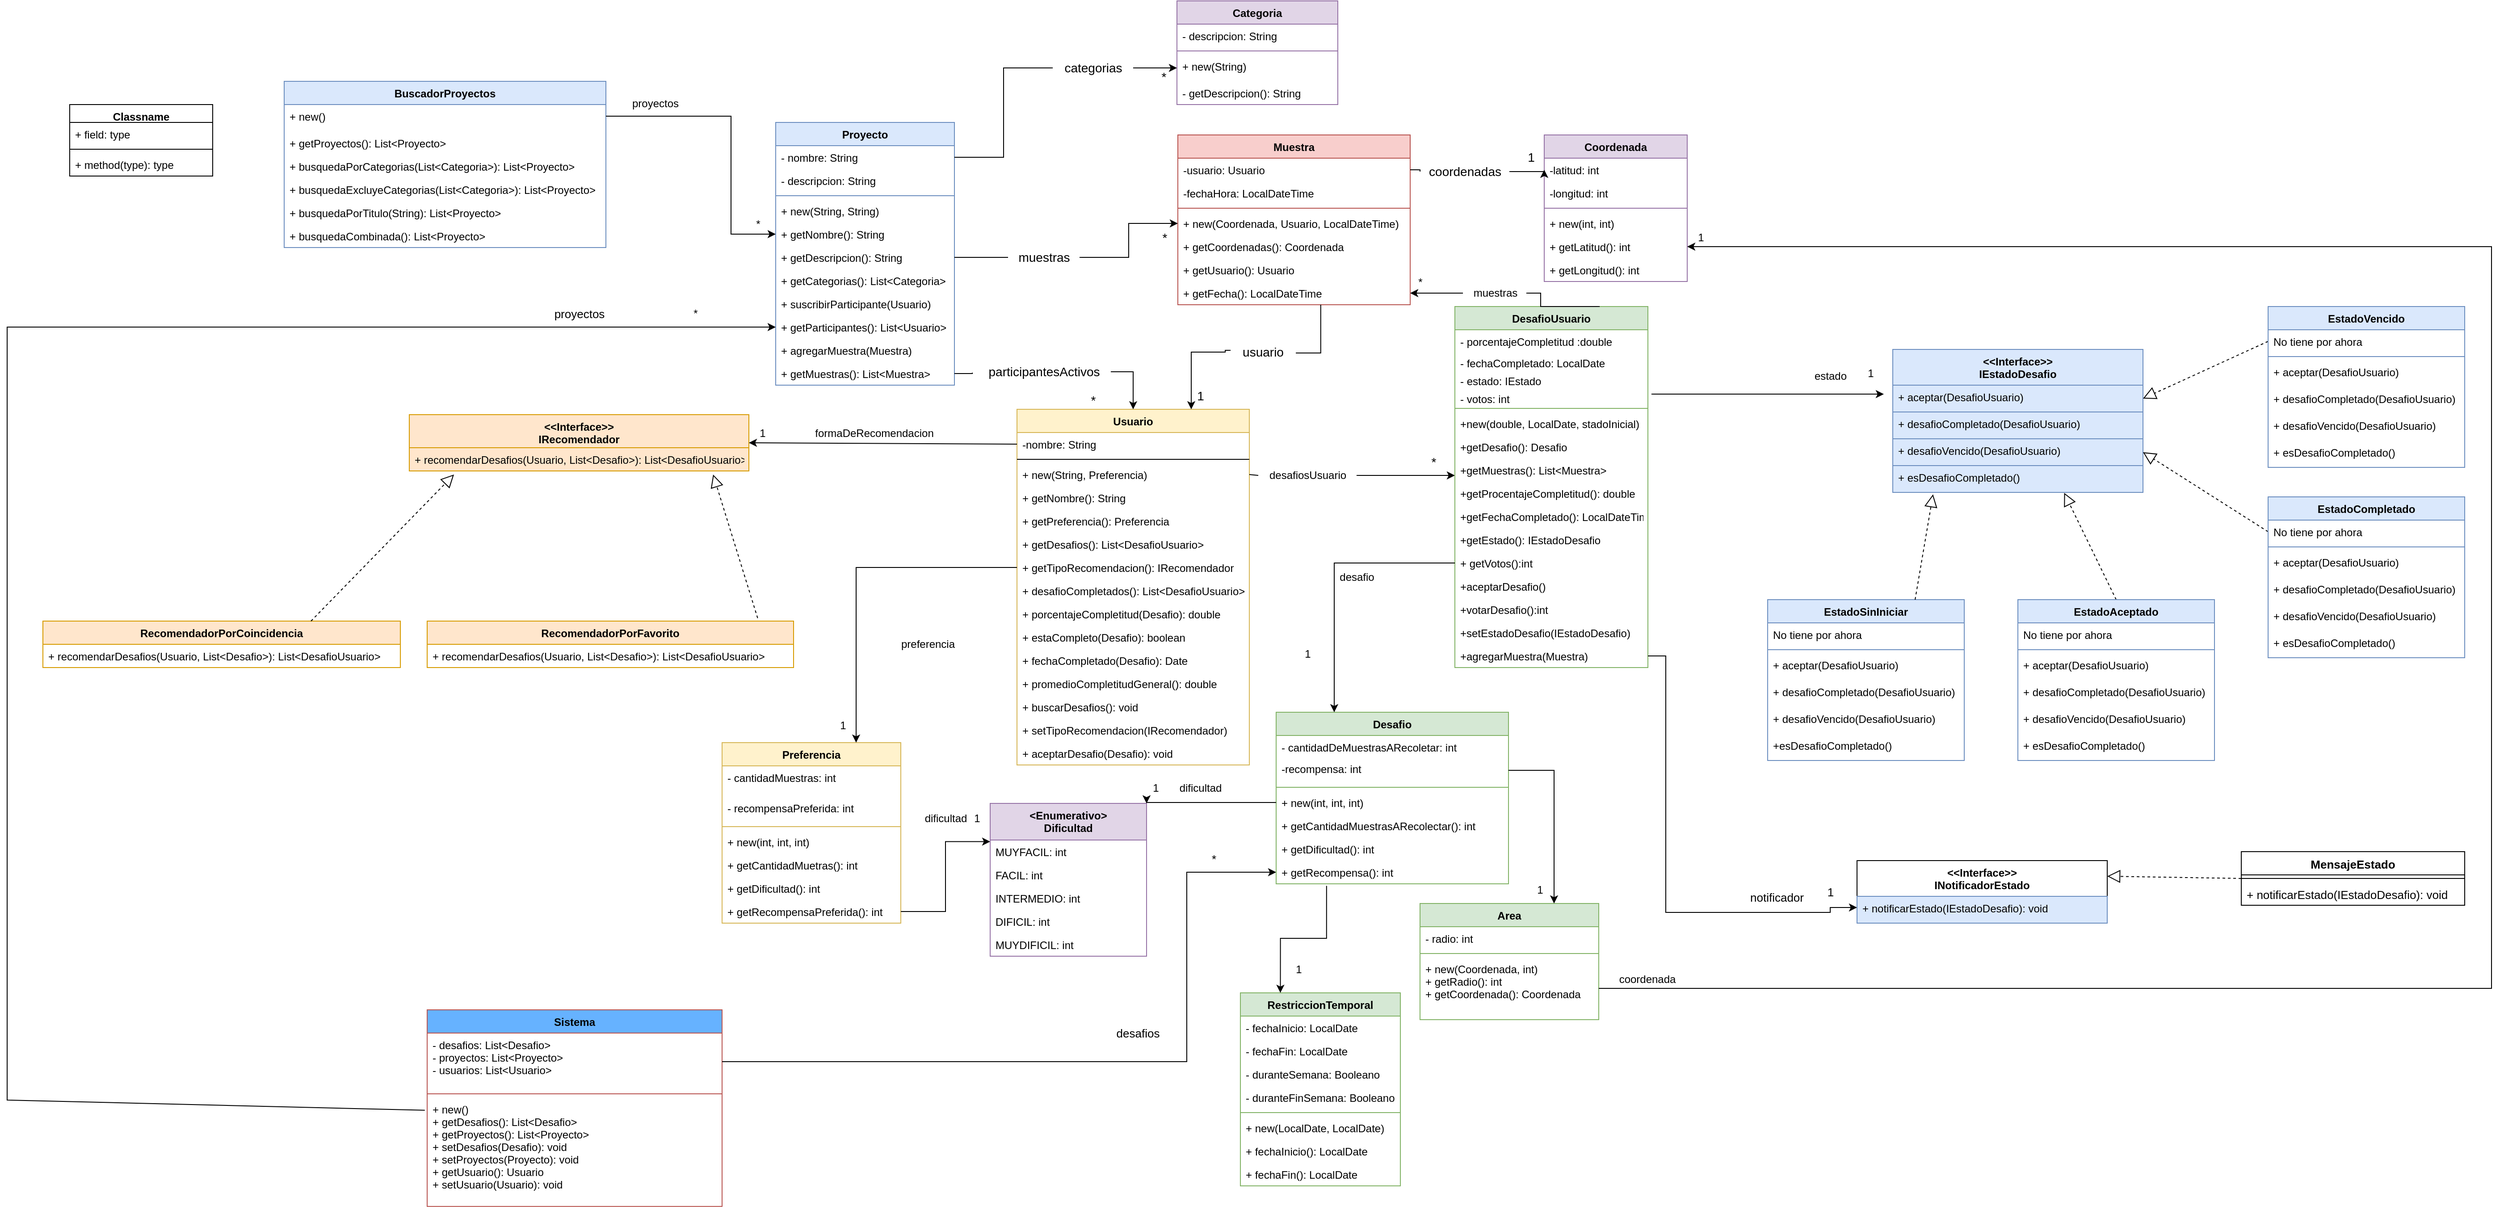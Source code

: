 <mxfile version="20.5.1" type="github"><diagram id="4uEOzJqNlh_-Vq2ogHkP" name="Página-1"><mxGraphModel dx="1159" dy="764" grid="1" gridSize="10" guides="1" tooltips="1" connect="1" arrows="1" fold="1" page="1" pageScale="1" pageWidth="827" pageHeight="1169" math="0" shadow="0"><root><mxCell id="0"/><mxCell id="1" parent="0"/><mxCell id="IxLzVZGON1brRxcFyoN--1" value="Proyecto" style="swimlane;fontStyle=1;align=center;verticalAlign=top;childLayout=stackLayout;horizontal=1;startSize=26;horizontalStack=0;resizeParent=1;resizeParentMax=0;resizeLast=0;collapsible=1;marginBottom=0;fillColor=#dae8fc;strokeColor=#6c8ebf;" vertex="1" parent="1"><mxGeometry x="940" y="176" width="200" height="294" as="geometry"/></mxCell><mxCell id="IxLzVZGON1brRxcFyoN--2" value="- nombre: String" style="text;align=left;verticalAlign=top;spacingLeft=4;spacingRight=4;overflow=hidden;rotatable=0;points=[[0,0.5],[1,0.5]];portConstraint=eastwest;" vertex="1" parent="IxLzVZGON1brRxcFyoN--1"><mxGeometry y="26" width="200" height="26" as="geometry"/></mxCell><mxCell id="IxLzVZGON1brRxcFyoN--3" value="- descripcion: String" style="text;strokeColor=none;fillColor=none;align=left;verticalAlign=top;spacingLeft=4;spacingRight=4;overflow=hidden;rotatable=0;points=[[0,0.5],[1,0.5]];portConstraint=eastwest;" vertex="1" parent="IxLzVZGON1brRxcFyoN--1"><mxGeometry y="52" width="200" height="26" as="geometry"/></mxCell><mxCell id="IxLzVZGON1brRxcFyoN--4" value="" style="line;strokeWidth=1;fillColor=none;align=left;verticalAlign=middle;spacingTop=-1;spacingLeft=3;spacingRight=3;rotatable=0;labelPosition=right;points=[];portConstraint=eastwest;strokeColor=inherit;" vertex="1" parent="IxLzVZGON1brRxcFyoN--1"><mxGeometry y="78" width="200" height="8" as="geometry"/></mxCell><mxCell id="IxLzVZGON1brRxcFyoN--5" value="+ new(String, String)" style="text;strokeColor=none;fillColor=none;align=left;verticalAlign=top;spacingLeft=4;spacingRight=4;overflow=hidden;rotatable=0;points=[[0,0.5],[1,0.5]];portConstraint=eastwest;" vertex="1" parent="IxLzVZGON1brRxcFyoN--1"><mxGeometry y="86" width="200" height="26" as="geometry"/></mxCell><mxCell id="IxLzVZGON1brRxcFyoN--6" value="+ getNombre(): String" style="text;strokeColor=none;fillColor=none;align=left;verticalAlign=top;spacingLeft=4;spacingRight=4;overflow=hidden;rotatable=0;points=[[0,0.5],[1,0.5]];portConstraint=eastwest;" vertex="1" parent="IxLzVZGON1brRxcFyoN--1"><mxGeometry y="112" width="200" height="26" as="geometry"/></mxCell><mxCell id="IxLzVZGON1brRxcFyoN--7" value="+ getDescripcion(): String" style="text;strokeColor=none;fillColor=none;align=left;verticalAlign=top;spacingLeft=4;spacingRight=4;overflow=hidden;rotatable=0;points=[[0,0.5],[1,0.5]];portConstraint=eastwest;" vertex="1" parent="IxLzVZGON1brRxcFyoN--1"><mxGeometry y="138" width="200" height="26" as="geometry"/></mxCell><mxCell id="IxLzVZGON1brRxcFyoN--8" value="+ getCategorias(): List&lt;Categoria&gt;" style="text;strokeColor=none;fillColor=none;align=left;verticalAlign=top;spacingLeft=4;spacingRight=4;overflow=hidden;rotatable=0;points=[[0,0.5],[1,0.5]];portConstraint=eastwest;" vertex="1" parent="IxLzVZGON1brRxcFyoN--1"><mxGeometry y="164" width="200" height="26" as="geometry"/></mxCell><mxCell id="IxLzVZGON1brRxcFyoN--9" value="+ suscribirParticipante(Usuario)" style="text;strokeColor=none;fillColor=none;align=left;verticalAlign=top;spacingLeft=4;spacingRight=4;overflow=hidden;rotatable=0;points=[[0,0.5],[1,0.5]];portConstraint=eastwest;" vertex="1" parent="IxLzVZGON1brRxcFyoN--1"><mxGeometry y="190" width="200" height="26" as="geometry"/></mxCell><mxCell id="IxLzVZGON1brRxcFyoN--10" value="+ getParticipantes(): List&lt;Usuario&gt;" style="text;strokeColor=none;fillColor=none;align=left;verticalAlign=top;spacingLeft=4;spacingRight=4;overflow=hidden;rotatable=0;points=[[0,0.5],[1,0.5]];portConstraint=eastwest;" vertex="1" parent="IxLzVZGON1brRxcFyoN--1"><mxGeometry y="216" width="200" height="26" as="geometry"/></mxCell><mxCell id="IxLzVZGON1brRxcFyoN--11" value="+ agregarMuestra(Muestra)" style="text;strokeColor=none;fillColor=none;align=left;verticalAlign=top;spacingLeft=4;spacingRight=4;overflow=hidden;rotatable=0;points=[[0,0.5],[1,0.5]];portConstraint=eastwest;" vertex="1" parent="IxLzVZGON1brRxcFyoN--1"><mxGeometry y="242" width="200" height="26" as="geometry"/></mxCell><mxCell id="IxLzVZGON1brRxcFyoN--12" value="+ getMuestras(): List&lt;Muestra&gt;" style="text;strokeColor=none;fillColor=none;align=left;verticalAlign=top;spacingLeft=4;spacingRight=4;overflow=hidden;rotatable=0;points=[[0,0.5],[1,0.5]];portConstraint=eastwest;" vertex="1" parent="IxLzVZGON1brRxcFyoN--1"><mxGeometry y="268" width="200" height="26" as="geometry"/></mxCell><mxCell id="IxLzVZGON1brRxcFyoN--13" value="Usuario" style="swimlane;fontStyle=1;align=center;verticalAlign=top;childLayout=stackLayout;horizontal=1;startSize=26;horizontalStack=0;resizeParent=1;resizeParentMax=0;resizeLast=0;collapsible=1;marginBottom=0;fillColor=#fff2cc;strokeColor=#d6b656;" vertex="1" parent="1"><mxGeometry x="1210" y="497" width="260" height="398" as="geometry"/></mxCell><mxCell id="IxLzVZGON1brRxcFyoN--14" value="-nombre: String" style="text;align=left;verticalAlign=top;spacingLeft=4;spacingRight=4;overflow=hidden;rotatable=0;points=[[0,0.5],[1,0.5]];portConstraint=eastwest;" vertex="1" parent="IxLzVZGON1brRxcFyoN--13"><mxGeometry y="26" width="260" height="26" as="geometry"/></mxCell><mxCell id="IxLzVZGON1brRxcFyoN--15" value="" style="line;strokeWidth=1;align=left;verticalAlign=middle;spacingTop=-1;spacingLeft=3;spacingRight=3;rotatable=0;labelPosition=right;points=[];portConstraint=eastwest;" vertex="1" parent="IxLzVZGON1brRxcFyoN--13"><mxGeometry y="52" width="260" height="8" as="geometry"/></mxCell><mxCell id="IxLzVZGON1brRxcFyoN--16" value="+ new(String, Preferencia)" style="text;align=left;verticalAlign=top;spacingLeft=4;spacingRight=4;overflow=hidden;rotatable=0;points=[[0,0.5],[1,0.5]];portConstraint=eastwest;" vertex="1" parent="IxLzVZGON1brRxcFyoN--13"><mxGeometry y="60" width="260" height="26" as="geometry"/></mxCell><mxCell id="IxLzVZGON1brRxcFyoN--17" value="+ getNombre(): String" style="text;align=left;verticalAlign=top;spacingLeft=4;spacingRight=4;overflow=hidden;rotatable=0;points=[[0,0.5],[1,0.5]];portConstraint=eastwest;" vertex="1" parent="IxLzVZGON1brRxcFyoN--13"><mxGeometry y="86" width="260" height="26" as="geometry"/></mxCell><mxCell id="IxLzVZGON1brRxcFyoN--18" value="+ getPreferencia(): Preferencia" style="text;align=left;verticalAlign=top;spacingLeft=4;spacingRight=4;overflow=hidden;rotatable=0;points=[[0,0.5],[1,0.5]];portConstraint=eastwest;" vertex="1" parent="IxLzVZGON1brRxcFyoN--13"><mxGeometry y="112" width="260" height="26" as="geometry"/></mxCell><mxCell id="IxLzVZGON1brRxcFyoN--19" value="+ getDesafios(): List&lt;DesafioUsuario&gt;" style="text;align=left;verticalAlign=top;spacingLeft=4;spacingRight=4;overflow=hidden;rotatable=0;points=[[0,0.5],[1,0.5]];portConstraint=eastwest;" vertex="1" parent="IxLzVZGON1brRxcFyoN--13"><mxGeometry y="138" width="260" height="26" as="geometry"/></mxCell><mxCell id="IxLzVZGON1brRxcFyoN--20" value="+ getTipoRecomendacion(): IRecomendador" style="text;align=left;verticalAlign=top;spacingLeft=4;spacingRight=4;overflow=hidden;rotatable=0;points=[[0,0.5],[1,0.5]];portConstraint=eastwest;" vertex="1" parent="IxLzVZGON1brRxcFyoN--13"><mxGeometry y="164" width="260" height="26" as="geometry"/></mxCell><mxCell id="IxLzVZGON1brRxcFyoN--21" value="+ desafioCompletados(): List&lt;DesafioUsuario&gt;" style="text;align=left;verticalAlign=top;spacingLeft=4;spacingRight=4;overflow=hidden;rotatable=0;points=[[0,0.5],[1,0.5]];portConstraint=eastwest;" vertex="1" parent="IxLzVZGON1brRxcFyoN--13"><mxGeometry y="190" width="260" height="26" as="geometry"/></mxCell><mxCell id="IxLzVZGON1brRxcFyoN--22" value="+ porcentajeCompletitud(Desafio): double" style="text;align=left;verticalAlign=top;spacingLeft=4;spacingRight=4;overflow=hidden;rotatable=0;points=[[0,0.5],[1,0.5]];portConstraint=eastwest;" vertex="1" parent="IxLzVZGON1brRxcFyoN--13"><mxGeometry y="216" width="260" height="26" as="geometry"/></mxCell><mxCell id="IxLzVZGON1brRxcFyoN--23" value="+ estaCompleto(Desafio): boolean" style="text;align=left;verticalAlign=top;spacingLeft=4;spacingRight=4;overflow=hidden;rotatable=0;points=[[0,0.5],[1,0.5]];portConstraint=eastwest;" vertex="1" parent="IxLzVZGON1brRxcFyoN--13"><mxGeometry y="242" width="260" height="26" as="geometry"/></mxCell><mxCell id="IxLzVZGON1brRxcFyoN--24" value="+ fechaCompletado(Desafio): Date" style="text;align=left;verticalAlign=top;spacingLeft=4;spacingRight=4;overflow=hidden;rotatable=0;points=[[0,0.5],[1,0.5]];portConstraint=eastwest;" vertex="1" parent="IxLzVZGON1brRxcFyoN--13"><mxGeometry y="268" width="260" height="26" as="geometry"/></mxCell><mxCell id="IxLzVZGON1brRxcFyoN--25" value="+ promedioCompletitudGeneral(): double" style="text;align=left;verticalAlign=top;spacingLeft=4;spacingRight=4;overflow=hidden;rotatable=0;points=[[0,0.5],[1,0.5]];portConstraint=eastwest;" vertex="1" parent="IxLzVZGON1brRxcFyoN--13"><mxGeometry y="294" width="260" height="26" as="geometry"/></mxCell><mxCell id="IxLzVZGON1brRxcFyoN--26" value="+ buscarDesafios(): void" style="text;align=left;verticalAlign=top;spacingLeft=4;spacingRight=4;overflow=hidden;rotatable=0;points=[[0,0.5],[1,0.5]];portConstraint=eastwest;" vertex="1" parent="IxLzVZGON1brRxcFyoN--13"><mxGeometry y="320" width="260" height="26" as="geometry"/></mxCell><mxCell id="IxLzVZGON1brRxcFyoN--27" value="+ setTipoRecomendacion(IRecomendador)" style="text;align=left;verticalAlign=top;spacingLeft=4;spacingRight=4;overflow=hidden;rotatable=0;points=[[0,0.5],[1,0.5]];portConstraint=eastwest;" vertex="1" parent="IxLzVZGON1brRxcFyoN--13"><mxGeometry y="346" width="260" height="26" as="geometry"/></mxCell><mxCell id="IxLzVZGON1brRxcFyoN--28" value="+ aceptarDesafio(Desafio): void" style="text;align=left;verticalAlign=top;spacingLeft=4;spacingRight=4;overflow=hidden;rotatable=0;points=[[0,0.5],[1,0.5]];portConstraint=eastwest;" vertex="1" parent="IxLzVZGON1brRxcFyoN--13"><mxGeometry y="372" width="260" height="26" as="geometry"/></mxCell><mxCell id="IxLzVZGON1brRxcFyoN--29" value="Muestra" style="swimlane;fontStyle=1;align=center;verticalAlign=top;childLayout=stackLayout;horizontal=1;startSize=26;horizontalStack=0;resizeParent=1;resizeParentMax=0;resizeLast=0;collapsible=1;marginBottom=0;fillColor=#f8cecc;strokeColor=#b85450;" vertex="1" parent="1"><mxGeometry x="1390" y="190" width="260" height="190" as="geometry"/></mxCell><mxCell id="IxLzVZGON1brRxcFyoN--30" value="-usuario: Usuario" style="text;strokeColor=none;fillColor=none;align=left;verticalAlign=top;spacingLeft=4;spacingRight=4;overflow=hidden;rotatable=0;points=[[0,0.5],[1,0.5]];portConstraint=eastwest;" vertex="1" parent="IxLzVZGON1brRxcFyoN--29"><mxGeometry y="26" width="260" height="26" as="geometry"/></mxCell><mxCell id="IxLzVZGON1brRxcFyoN--31" value="-fechaHora: LocalDateTime" style="text;strokeColor=none;fillColor=none;align=left;verticalAlign=top;spacingLeft=4;spacingRight=4;overflow=hidden;rotatable=0;points=[[0,0.5],[1,0.5]];portConstraint=eastwest;" vertex="1" parent="IxLzVZGON1brRxcFyoN--29"><mxGeometry y="52" width="260" height="26" as="geometry"/></mxCell><mxCell id="IxLzVZGON1brRxcFyoN--32" value="" style="line;strokeWidth=1;fillColor=none;align=left;verticalAlign=middle;spacingTop=-1;spacingLeft=3;spacingRight=3;rotatable=0;labelPosition=right;points=[];portConstraint=eastwest;strokeColor=inherit;" vertex="1" parent="IxLzVZGON1brRxcFyoN--29"><mxGeometry y="78" width="260" height="8" as="geometry"/></mxCell><mxCell id="IxLzVZGON1brRxcFyoN--33" value="+ new(Coordenada, Usuario, LocalDateTime)" style="text;strokeColor=none;fillColor=none;align=left;verticalAlign=top;spacingLeft=4;spacingRight=4;overflow=hidden;rotatable=0;points=[[0,0.5],[1,0.5]];portConstraint=eastwest;" vertex="1" parent="IxLzVZGON1brRxcFyoN--29"><mxGeometry y="86" width="260" height="26" as="geometry"/></mxCell><mxCell id="IxLzVZGON1brRxcFyoN--34" value="+ getCoordenadas(): Coordenada" style="text;strokeColor=none;fillColor=none;align=left;verticalAlign=top;spacingLeft=4;spacingRight=4;overflow=hidden;rotatable=0;points=[[0,0.5],[1,0.5]];portConstraint=eastwest;" vertex="1" parent="IxLzVZGON1brRxcFyoN--29"><mxGeometry y="112" width="260" height="26" as="geometry"/></mxCell><mxCell id="IxLzVZGON1brRxcFyoN--35" value="+ getUsuario(): Usuario" style="text;strokeColor=none;fillColor=none;align=left;verticalAlign=top;spacingLeft=4;spacingRight=4;overflow=hidden;rotatable=0;points=[[0,0.5],[1,0.5]];portConstraint=eastwest;" vertex="1" parent="IxLzVZGON1brRxcFyoN--29"><mxGeometry y="138" width="260" height="26" as="geometry"/></mxCell><mxCell id="IxLzVZGON1brRxcFyoN--36" value="+ getFecha(): LocalDateTime" style="text;strokeColor=none;fillColor=none;align=left;verticalAlign=top;spacingLeft=4;spacingRight=4;overflow=hidden;rotatable=0;points=[[0,0.5],[1,0.5]];portConstraint=eastwest;" vertex="1" parent="IxLzVZGON1brRxcFyoN--29"><mxGeometry y="164" width="260" height="26" as="geometry"/></mxCell><mxCell id="IxLzVZGON1brRxcFyoN--37" value="Coordenada" style="swimlane;fontStyle=1;align=center;verticalAlign=top;childLayout=stackLayout;horizontal=1;startSize=26;horizontalStack=0;resizeParent=1;resizeParentMax=0;resizeLast=0;collapsible=1;marginBottom=0;fillColor=#e1d5e7;strokeColor=#9673a6;" vertex="1" parent="1"><mxGeometry x="1800" y="190" width="160" height="164" as="geometry"/></mxCell><mxCell id="IxLzVZGON1brRxcFyoN--38" value="-latitud: int" style="text;strokeColor=none;fillColor=none;align=left;verticalAlign=top;spacingLeft=4;spacingRight=4;overflow=hidden;rotatable=0;points=[[0,0.5],[1,0.5]];portConstraint=eastwest;" vertex="1" parent="IxLzVZGON1brRxcFyoN--37"><mxGeometry y="26" width="160" height="26" as="geometry"/></mxCell><mxCell id="IxLzVZGON1brRxcFyoN--39" value="-longitud: int" style="text;strokeColor=none;fillColor=none;align=left;verticalAlign=top;spacingLeft=4;spacingRight=4;overflow=hidden;rotatable=0;points=[[0,0.5],[1,0.5]];portConstraint=eastwest;" vertex="1" parent="IxLzVZGON1brRxcFyoN--37"><mxGeometry y="52" width="160" height="26" as="geometry"/></mxCell><mxCell id="IxLzVZGON1brRxcFyoN--40" value="" style="line;strokeWidth=1;fillColor=none;align=left;verticalAlign=middle;spacingTop=-1;spacingLeft=3;spacingRight=3;rotatable=0;labelPosition=right;points=[];portConstraint=eastwest;strokeColor=inherit;" vertex="1" parent="IxLzVZGON1brRxcFyoN--37"><mxGeometry y="78" width="160" height="8" as="geometry"/></mxCell><mxCell id="IxLzVZGON1brRxcFyoN--41" value="+ new(int, int)" style="text;strokeColor=none;fillColor=none;align=left;verticalAlign=top;spacingLeft=4;spacingRight=4;overflow=hidden;rotatable=0;points=[[0,0.5],[1,0.5]];portConstraint=eastwest;" vertex="1" parent="IxLzVZGON1brRxcFyoN--37"><mxGeometry y="86" width="160" height="26" as="geometry"/></mxCell><mxCell id="IxLzVZGON1brRxcFyoN--42" value="+ getLatitud(): int" style="text;strokeColor=none;fillColor=none;align=left;verticalAlign=top;spacingLeft=4;spacingRight=4;overflow=hidden;rotatable=0;points=[[0,0.5],[1,0.5]];portConstraint=eastwest;" vertex="1" parent="IxLzVZGON1brRxcFyoN--37"><mxGeometry y="112" width="160" height="26" as="geometry"/></mxCell><mxCell id="IxLzVZGON1brRxcFyoN--43" value="+ getLongitud(): int" style="text;strokeColor=none;fillColor=none;align=left;verticalAlign=top;spacingLeft=4;spacingRight=4;overflow=hidden;rotatable=0;points=[[0,0.5],[1,0.5]];portConstraint=eastwest;" vertex="1" parent="IxLzVZGON1brRxcFyoN--37"><mxGeometry y="138" width="160" height="26" as="geometry"/></mxCell><mxCell id="IxLzVZGON1brRxcFyoN--44" value="Preferencia" style="swimlane;fontStyle=1;align=center;verticalAlign=top;childLayout=stackLayout;horizontal=1;startSize=26;horizontalStack=0;resizeParent=1;resizeParentMax=0;resizeLast=0;collapsible=1;marginBottom=0;fillColor=#fff2cc;strokeColor=#d6b656;" vertex="1" parent="1"><mxGeometry x="880" y="870" width="200" height="202" as="geometry"/></mxCell><mxCell id="IxLzVZGON1brRxcFyoN--45" value="- cantidadMuestras: int&#10;" style="text;strokeColor=none;fillColor=none;align=left;verticalAlign=top;spacingLeft=4;spacingRight=4;overflow=hidden;rotatable=0;points=[[0,0.5],[1,0.5]];portConstraint=eastwest;" vertex="1" parent="IxLzVZGON1brRxcFyoN--44"><mxGeometry y="26" width="200" height="34" as="geometry"/></mxCell><mxCell id="IxLzVZGON1brRxcFyoN--46" value="- recompensaPreferida: int" style="text;strokeColor=none;fillColor=none;align=left;verticalAlign=top;spacingLeft=4;spacingRight=4;overflow=hidden;rotatable=0;points=[[0,0.5],[1,0.5]];portConstraint=eastwest;" vertex="1" parent="IxLzVZGON1brRxcFyoN--44"><mxGeometry y="60" width="200" height="30" as="geometry"/></mxCell><mxCell id="IxLzVZGON1brRxcFyoN--47" value="" style="line;strokeWidth=1;fillColor=none;align=left;verticalAlign=middle;spacingTop=-1;spacingLeft=3;spacingRight=3;rotatable=0;labelPosition=right;points=[];portConstraint=eastwest;strokeColor=inherit;" vertex="1" parent="IxLzVZGON1brRxcFyoN--44"><mxGeometry y="90" width="200" height="8" as="geometry"/></mxCell><mxCell id="IxLzVZGON1brRxcFyoN--48" value="+ new(int, int, int)" style="text;strokeColor=none;fillColor=none;align=left;verticalAlign=top;spacingLeft=4;spacingRight=4;overflow=hidden;rotatable=0;points=[[0,0.5],[1,0.5]];portConstraint=eastwest;" vertex="1" parent="IxLzVZGON1brRxcFyoN--44"><mxGeometry y="98" width="200" height="26" as="geometry"/></mxCell><mxCell id="IxLzVZGON1brRxcFyoN--49" value="+ getCantidadMuetras(): int" style="text;strokeColor=none;fillColor=none;align=left;verticalAlign=top;spacingLeft=4;spacingRight=4;overflow=hidden;rotatable=0;points=[[0,0.5],[1,0.5]];portConstraint=eastwest;" vertex="1" parent="IxLzVZGON1brRxcFyoN--44"><mxGeometry y="124" width="200" height="26" as="geometry"/></mxCell><mxCell id="IxLzVZGON1brRxcFyoN--50" value="+ getDificultad(): int" style="text;strokeColor=none;fillColor=none;align=left;verticalAlign=top;spacingLeft=4;spacingRight=4;overflow=hidden;rotatable=0;points=[[0,0.5],[1,0.5]];portConstraint=eastwest;" vertex="1" parent="IxLzVZGON1brRxcFyoN--44"><mxGeometry y="150" width="200" height="26" as="geometry"/></mxCell><mxCell id="IxLzVZGON1brRxcFyoN--51" value="+ getRecompensaPreferida(): int" style="text;strokeColor=none;fillColor=none;align=left;verticalAlign=top;spacingLeft=4;spacingRight=4;overflow=hidden;rotatable=0;points=[[0,0.5],[1,0.5]];portConstraint=eastwest;" vertex="1" parent="IxLzVZGON1brRxcFyoN--44"><mxGeometry y="176" width="200" height="26" as="geometry"/></mxCell><mxCell id="IxLzVZGON1brRxcFyoN--52" value="RecomendadorPorFavorito" style="swimlane;fontStyle=1;align=center;verticalAlign=top;childLayout=stackLayout;horizontal=1;startSize=26;horizontalStack=0;resizeParent=1;resizeParentMax=0;resizeLast=0;collapsible=1;marginBottom=0;fillColor=#ffe6cc;strokeColor=#d79b00;" vertex="1" parent="1"><mxGeometry x="550" y="734" width="410" height="52" as="geometry"/></mxCell><mxCell id="IxLzVZGON1brRxcFyoN--53" value="+ recomendarDesafios(Usuario, List&lt;Desafio&gt;): List&lt;DesafioUsuario&gt;" style="text;strokeColor=none;fillColor=none;align=left;verticalAlign=top;spacingLeft=4;spacingRight=4;overflow=hidden;rotatable=0;points=[[0,0.5],[1,0.5]];portConstraint=eastwest;" vertex="1" parent="IxLzVZGON1brRxcFyoN--52"><mxGeometry y="26" width="410" height="26" as="geometry"/></mxCell><mxCell id="IxLzVZGON1brRxcFyoN--54" value="RecomendadorPorCoincidencia" style="swimlane;fontStyle=1;align=center;verticalAlign=top;childLayout=stackLayout;horizontal=1;startSize=26;horizontalStack=0;resizeParent=1;resizeParentMax=0;resizeLast=0;collapsible=1;marginBottom=0;fillColor=#ffe6cc;strokeColor=#d79b00;" vertex="1" parent="1"><mxGeometry x="120" y="734" width="400" height="52" as="geometry"/></mxCell><mxCell id="IxLzVZGON1brRxcFyoN--55" value="+ recomendarDesafios(Usuario, List&lt;Desafio&gt;): List&lt;DesafioUsuario&gt;" style="text;strokeColor=none;fillColor=none;align=left;verticalAlign=top;spacingLeft=4;spacingRight=4;overflow=hidden;rotatable=0;points=[[0,0.5],[1,0.5]];portConstraint=eastwest;" vertex="1" parent="IxLzVZGON1brRxcFyoN--54"><mxGeometry y="26" width="400" height="26" as="geometry"/></mxCell><mxCell id="IxLzVZGON1brRxcFyoN--56" value="RestriccionTemporal" style="swimlane;fontStyle=1;align=center;verticalAlign=top;childLayout=stackLayout;horizontal=1;startSize=26;horizontalStack=0;resizeParent=1;resizeParentMax=0;resizeLast=0;collapsible=1;marginBottom=0;fillColor=#d5e8d4;strokeColor=#82b366;" vertex="1" parent="1"><mxGeometry x="1460" y="1150" width="179" height="216" as="geometry"/></mxCell><mxCell id="IxLzVZGON1brRxcFyoN--57" value="- fechaInicio: LocalDate" style="text;strokeColor=none;fillColor=none;align=left;verticalAlign=top;spacingLeft=4;spacingRight=4;overflow=hidden;rotatable=0;points=[[0,0.5],[1,0.5]];portConstraint=eastwest;" vertex="1" parent="IxLzVZGON1brRxcFyoN--56"><mxGeometry y="26" width="179" height="26" as="geometry"/></mxCell><mxCell id="IxLzVZGON1brRxcFyoN--58" value="- fechaFin: LocalDate" style="text;strokeColor=none;fillColor=none;align=left;verticalAlign=top;spacingLeft=4;spacingRight=4;overflow=hidden;rotatable=0;points=[[0,0.5],[1,0.5]];portConstraint=eastwest;" vertex="1" parent="IxLzVZGON1brRxcFyoN--56"><mxGeometry y="52" width="179" height="26" as="geometry"/></mxCell><mxCell id="IxLzVZGON1brRxcFyoN--59" value="- duranteSemana: Booleano" style="text;strokeColor=none;fillColor=none;align=left;verticalAlign=top;spacingLeft=4;spacingRight=4;overflow=hidden;rotatable=0;points=[[0,0.5],[1,0.5]];portConstraint=eastwest;" vertex="1" parent="IxLzVZGON1brRxcFyoN--56"><mxGeometry y="78" width="179" height="26" as="geometry"/></mxCell><mxCell id="IxLzVZGON1brRxcFyoN--60" value="- duranteFinSemana: Booleano" style="text;strokeColor=none;fillColor=none;align=left;verticalAlign=top;spacingLeft=4;spacingRight=4;overflow=hidden;rotatable=0;points=[[0,0.5],[1,0.5]];portConstraint=eastwest;" vertex="1" parent="IxLzVZGON1brRxcFyoN--56"><mxGeometry y="104" width="179" height="26" as="geometry"/></mxCell><mxCell id="IxLzVZGON1brRxcFyoN--61" value="" style="line;strokeWidth=1;fillColor=none;align=left;verticalAlign=middle;spacingTop=-1;spacingLeft=3;spacingRight=3;rotatable=0;labelPosition=right;points=[];portConstraint=eastwest;strokeColor=inherit;" vertex="1" parent="IxLzVZGON1brRxcFyoN--56"><mxGeometry y="130" width="179" height="8" as="geometry"/></mxCell><mxCell id="IxLzVZGON1brRxcFyoN--62" value="+ new(LocalDate, LocalDate) " style="text;strokeColor=none;fillColor=none;align=left;verticalAlign=top;spacingLeft=4;spacingRight=4;overflow=hidden;rotatable=0;points=[[0,0.5],[1,0.5]];portConstraint=eastwest;" vertex="1" parent="IxLzVZGON1brRxcFyoN--56"><mxGeometry y="138" width="179" height="26" as="geometry"/></mxCell><mxCell id="IxLzVZGON1brRxcFyoN--63" value="+ fechaInicio(): LocalDate" style="text;strokeColor=none;fillColor=none;align=left;verticalAlign=top;spacingLeft=4;spacingRight=4;overflow=hidden;rotatable=0;points=[[0,0.5],[1,0.5]];portConstraint=eastwest;" vertex="1" parent="IxLzVZGON1brRxcFyoN--56"><mxGeometry y="164" width="179" height="26" as="geometry"/></mxCell><mxCell id="IxLzVZGON1brRxcFyoN--64" value="+ fechaFin(): LocalDate" style="text;strokeColor=none;fillColor=none;align=left;verticalAlign=top;spacingLeft=4;spacingRight=4;overflow=hidden;rotatable=0;points=[[0,0.5],[1,0.5]];portConstraint=eastwest;" vertex="1" parent="IxLzVZGON1brRxcFyoN--56"><mxGeometry y="190" width="179" height="26" as="geometry"/></mxCell><mxCell id="IxLzVZGON1brRxcFyoN--65" value="Area" style="swimlane;fontStyle=1;align=center;verticalAlign=top;childLayout=stackLayout;horizontal=1;startSize=26;horizontalStack=0;resizeParent=1;resizeParentMax=0;resizeLast=0;collapsible=1;marginBottom=0;fillColor=#d5e8d4;strokeColor=#82b366;" vertex="1" parent="1"><mxGeometry x="1661" y="1050" width="200" height="130" as="geometry"/></mxCell><mxCell id="IxLzVZGON1brRxcFyoN--66" value="- radio: int" style="text;strokeColor=none;fillColor=none;align=left;verticalAlign=top;spacingLeft=4;spacingRight=4;overflow=hidden;rotatable=0;points=[[0,0.5],[1,0.5]];portConstraint=eastwest;" vertex="1" parent="IxLzVZGON1brRxcFyoN--65"><mxGeometry y="26" width="200" height="26" as="geometry"/></mxCell><mxCell id="IxLzVZGON1brRxcFyoN--67" value="" style="line;strokeWidth=1;fillColor=none;align=left;verticalAlign=middle;spacingTop=-1;spacingLeft=3;spacingRight=3;rotatable=0;labelPosition=right;points=[];portConstraint=eastwest;strokeColor=inherit;" vertex="1" parent="IxLzVZGON1brRxcFyoN--65"><mxGeometry y="52" width="200" height="8" as="geometry"/></mxCell><mxCell id="IxLzVZGON1brRxcFyoN--68" value="+ new(Coordenada, int)&#10;+ getRadio(): int&#10;+ getCoordenada(): Coordenada&#10;" style="text;strokeColor=none;fillColor=none;align=left;verticalAlign=top;spacingLeft=4;spacingRight=4;overflow=hidden;rotatable=0;points=[[0,0.5],[1,0.5]];portConstraint=eastwest;" vertex="1" parent="IxLzVZGON1brRxcFyoN--65"><mxGeometry y="60" width="200" height="70" as="geometry"/></mxCell><mxCell id="IxLzVZGON1brRxcFyoN--69" style="edgeStyle=orthogonalEdgeStyle;rounded=0;orthogonalLoop=1;jettySize=auto;html=1;exitX=1;exitY=0.5;exitDx=0;exitDy=0;entryX=0;entryY=0.5;entryDx=0;entryDy=0;fontSize=14;startArrow=none;" edge="1" parent="1" source="IxLzVZGON1brRxcFyoN--123" target="IxLzVZGON1brRxcFyoN--38"><mxGeometry relative="1" as="geometry"><mxPoint x="1650" y="229" as="sourcePoint"/></mxGeometry></mxCell><mxCell id="IxLzVZGON1brRxcFyoN--70" value="*" style="text;html=1;align=center;verticalAlign=middle;resizable=0;points=[];autosize=1;strokeColor=none;fillColor=none;fontSize=14;" vertex="1" parent="1"><mxGeometry x="1359" y="110" width="30" height="30" as="geometry"/></mxCell><mxCell id="IxLzVZGON1brRxcFyoN--71" value="*" style="text;html=1;align=center;verticalAlign=middle;resizable=0;points=[];autosize=1;strokeColor=none;fillColor=none;fontSize=14;" vertex="1" parent="1"><mxGeometry x="1360" y="290" width="30" height="30" as="geometry"/></mxCell><mxCell id="IxLzVZGON1brRxcFyoN--72" value="*" style="text;html=1;align=center;verticalAlign=middle;resizable=0;points=[];autosize=1;strokeColor=none;fillColor=none;fontSize=14;" vertex="1" parent="1"><mxGeometry x="1280" y="472" width="30" height="30" as="geometry"/></mxCell><mxCell id="IxLzVZGON1brRxcFyoN--73" value="1" style="text;html=1;align=center;verticalAlign=middle;resizable=0;points=[];autosize=1;strokeColor=none;fillColor=none;fontSize=14;" vertex="1" parent="1"><mxGeometry x="1400" y="467" width="30" height="30" as="geometry"/></mxCell><mxCell id="IxLzVZGON1brRxcFyoN--74" value="1" style="text;html=1;align=center;verticalAlign=middle;resizable=0;points=[];autosize=1;strokeColor=none;fillColor=none;fontSize=14;" vertex="1" parent="1"><mxGeometry x="1770" y="200" width="30" height="30" as="geometry"/></mxCell><mxCell id="IxLzVZGON1brRxcFyoN--75" style="edgeStyle=orthogonalEdgeStyle;rounded=0;orthogonalLoop=1;jettySize=auto;html=1;exitX=1;exitY=0.5;exitDx=0;exitDy=0;entryX=0;entryY=0.5;entryDx=0;entryDy=0;fontSize=14;startArrow=none;" edge="1" parent="1" source="IxLzVZGON1brRxcFyoN--127" target="IxLzVZGON1brRxcFyoN--33"><mxGeometry relative="1" as="geometry"/></mxCell><mxCell id="IxLzVZGON1brRxcFyoN--76" style="edgeStyle=orthogonalEdgeStyle;rounded=0;orthogonalLoop=1;jettySize=auto;html=1;exitX=1;exitY=0.5;exitDx=0;exitDy=0;entryX=0.5;entryY=0;entryDx=0;entryDy=0;fontSize=14;startArrow=none;" edge="1" parent="1" source="IxLzVZGON1brRxcFyoN--129" target="IxLzVZGON1brRxcFyoN--13"><mxGeometry relative="1" as="geometry"><Array as="points"><mxPoint x="1340" y="455"/></Array></mxGeometry></mxCell><mxCell id="IxLzVZGON1brRxcFyoN--77" style="edgeStyle=orthogonalEdgeStyle;rounded=0;orthogonalLoop=1;jettySize=auto;html=1;exitX=-0.014;exitY=0.433;exitDx=0;exitDy=0;entryX=0.75;entryY=0;entryDx=0;entryDy=0;fontSize=14;exitPerimeter=0;startArrow=none;" edge="1" parent="1" source="IxLzVZGON1brRxcFyoN--134" target="IxLzVZGON1brRxcFyoN--13"><mxGeometry relative="1" as="geometry"><Array as="points"><mxPoint x="1443" y="433"/><mxPoint x="1405" y="433"/></Array></mxGeometry></mxCell><mxCell id="IxLzVZGON1brRxcFyoN--78" value="Categoria" style="swimlane;fontStyle=1;align=center;verticalAlign=top;childLayout=stackLayout;horizontal=1;startSize=26;horizontalStack=0;resizeParent=1;resizeParentMax=0;resizeLast=0;collapsible=1;marginBottom=0;fillColor=#e1d5e7;strokeColor=#9673a6;" vertex="1" parent="1"><mxGeometry x="1389" y="40" width="180" height="116" as="geometry"/></mxCell><mxCell id="IxLzVZGON1brRxcFyoN--79" value="- descripcion: String" style="text;strokeColor=none;fillColor=none;align=left;verticalAlign=top;spacingLeft=4;spacingRight=4;overflow=hidden;rotatable=0;points=[[0,0.5],[1,0.5]];portConstraint=eastwest;" vertex="1" parent="IxLzVZGON1brRxcFyoN--78"><mxGeometry y="26" width="180" height="26" as="geometry"/></mxCell><mxCell id="IxLzVZGON1brRxcFyoN--80" value="" style="line;strokeWidth=1;fillColor=none;align=left;verticalAlign=middle;spacingTop=-1;spacingLeft=3;spacingRight=3;rotatable=0;labelPosition=right;points=[];portConstraint=eastwest;strokeColor=inherit;" vertex="1" parent="IxLzVZGON1brRxcFyoN--78"><mxGeometry y="52" width="180" height="8" as="geometry"/></mxCell><mxCell id="IxLzVZGON1brRxcFyoN--81" value="+ new(String)" style="text;strokeColor=none;fillColor=none;align=left;verticalAlign=top;spacingLeft=4;spacingRight=4;overflow=hidden;rotatable=0;points=[[0,0.5],[1,0.5]];portConstraint=eastwest;" vertex="1" parent="IxLzVZGON1brRxcFyoN--78"><mxGeometry y="60" width="180" height="30" as="geometry"/></mxCell><mxCell id="IxLzVZGON1brRxcFyoN--82" value="- getDescripcion(): String" style="text;strokeColor=none;fillColor=none;align=left;verticalAlign=top;spacingLeft=4;spacingRight=4;overflow=hidden;rotatable=0;points=[[0,0.5],[1,0.5]];portConstraint=eastwest;" vertex="1" parent="IxLzVZGON1brRxcFyoN--78"><mxGeometry y="90" width="180" height="26" as="geometry"/></mxCell><mxCell id="IxLzVZGON1brRxcFyoN--83" value="" style="endArrow=classic;html=1;rounded=0;entryX=0;entryY=0.731;entryDx=0;entryDy=0;exitX=1;exitY=0.5;exitDx=0;exitDy=0;startArrow=none;entryPerimeter=0;" edge="1" parent="1" source="IxLzVZGON1brRxcFyoN--132" target="IxLzVZGON1brRxcFyoN--104"><mxGeometry width="50" height="50" relative="1" as="geometry"><mxPoint x="1440" y="550" as="sourcePoint"/><mxPoint x="1560" y="588.032" as="targetPoint"/></mxGeometry></mxCell><mxCell id="IxLzVZGON1brRxcFyoN--84" value="*" style="text;html=1;align=center;verticalAlign=middle;resizable=0;points=[];autosize=1;strokeColor=none;fillColor=none;fontSize=14;" vertex="1" parent="1"><mxGeometry x="1661" y="541" width="30" height="30" as="geometry"/></mxCell><mxCell id="IxLzVZGON1brRxcFyoN--85" value="1" style="text;html=1;align=center;verticalAlign=middle;resizable=0;points=[];autosize=1;strokeColor=none;fillColor=none;" vertex="1" parent="1"><mxGeometry x="1510" y="1109" width="30" height="30" as="geometry"/></mxCell><mxCell id="IxLzVZGON1brRxcFyoN--86" value="1" style="text;html=1;align=center;verticalAlign=middle;resizable=0;points=[];autosize=1;strokeColor=none;fillColor=none;" vertex="1" parent="1"><mxGeometry x="1780" y="1020" width="30" height="30" as="geometry"/></mxCell><mxCell id="IxLzVZGON1brRxcFyoN--87" value="Desafio" style="swimlane;fontStyle=1;align=center;verticalAlign=top;childLayout=stackLayout;horizontal=1;startSize=26;horizontalStack=0;resizeParent=1;resizeParentMax=0;resizeLast=0;collapsible=1;marginBottom=0;fillColor=#d5e8d4;strokeColor=#82b366;" vertex="1" parent="1"><mxGeometry x="1500" y="836" width="260" height="192" as="geometry"/></mxCell><mxCell id="IxLzVZGON1brRxcFyoN--88" value="- cantidadDeMuestrasARecoletar: int" style="text;strokeColor=none;fillColor=none;align=left;verticalAlign=top;spacingLeft=4;spacingRight=4;overflow=hidden;rotatable=0;points=[[0,0.5],[1,0.5]];portConstraint=eastwest;" vertex="1" parent="IxLzVZGON1brRxcFyoN--87"><mxGeometry y="26" width="260" height="24" as="geometry"/></mxCell><mxCell id="IxLzVZGON1brRxcFyoN--89" value="-recompensa: int" style="text;strokeColor=none;fillColor=none;align=left;verticalAlign=top;spacingLeft=4;spacingRight=4;overflow=hidden;rotatable=0;points=[[0,0.5],[1,0.5]];portConstraint=eastwest;" vertex="1" parent="IxLzVZGON1brRxcFyoN--87"><mxGeometry y="50" width="260" height="30" as="geometry"/></mxCell><mxCell id="IxLzVZGON1brRxcFyoN--90" value="" style="line;strokeWidth=1;fillColor=none;align=left;verticalAlign=middle;spacingTop=-1;spacingLeft=3;spacingRight=3;rotatable=0;labelPosition=right;points=[];portConstraint=eastwest;strokeColor=inherit;" vertex="1" parent="IxLzVZGON1brRxcFyoN--87"><mxGeometry y="80" width="260" height="8" as="geometry"/></mxCell><mxCell id="IxLzVZGON1brRxcFyoN--91" value="+ new(int, int, int)" style="text;strokeColor=none;fillColor=none;align=left;verticalAlign=top;spacingLeft=4;spacingRight=4;overflow=hidden;rotatable=0;points=[[0,0.5],[1,0.5]];portConstraint=eastwest;" vertex="1" parent="IxLzVZGON1brRxcFyoN--87"><mxGeometry y="88" width="260" height="26" as="geometry"/></mxCell><mxCell id="IxLzVZGON1brRxcFyoN--92" value="+ getCantidadMuestrasARecolectar(): int" style="text;strokeColor=none;fillColor=none;align=left;verticalAlign=top;spacingLeft=4;spacingRight=4;overflow=hidden;rotatable=0;points=[[0,0.5],[1,0.5]];portConstraint=eastwest;" vertex="1" parent="IxLzVZGON1brRxcFyoN--87"><mxGeometry y="114" width="260" height="26" as="geometry"/></mxCell><mxCell id="IxLzVZGON1brRxcFyoN--93" value="+ getDificultad(): int" style="text;strokeColor=none;fillColor=none;align=left;verticalAlign=top;spacingLeft=4;spacingRight=4;overflow=hidden;rotatable=0;points=[[0,0.5],[1,0.5]];portConstraint=eastwest;" vertex="1" parent="IxLzVZGON1brRxcFyoN--87"><mxGeometry y="140" width="260" height="26" as="geometry"/></mxCell><mxCell id="IxLzVZGON1brRxcFyoN--94" value="+ getRecompensa(): int" style="text;strokeColor=none;fillColor=none;align=left;verticalAlign=top;spacingLeft=4;spacingRight=4;overflow=hidden;rotatable=0;points=[[0,0.5],[1,0.5]];portConstraint=eastwest;" vertex="1" parent="IxLzVZGON1brRxcFyoN--87"><mxGeometry y="166" width="260" height="26" as="geometry"/></mxCell><mxCell id="IxLzVZGON1brRxcFyoN--95" style="edgeStyle=orthogonalEdgeStyle;rounded=0;orthogonalLoop=1;jettySize=auto;html=1;exitX=-0.014;exitY=0.5;exitDx=0;exitDy=0;entryX=1;entryY=0.5;entryDx=0;entryDy=0;startArrow=none;exitPerimeter=0;" edge="1" parent="1" source="IxLzVZGON1brRxcFyoN--125" target="IxLzVZGON1brRxcFyoN--36"><mxGeometry relative="1" as="geometry"/></mxCell><mxCell id="IxLzVZGON1brRxcFyoN--96" value="DesafioUsuario" style="swimlane;fontStyle=1;align=center;verticalAlign=top;childLayout=stackLayout;horizontal=1;startSize=26;horizontalStack=0;resizeParent=1;resizeParentMax=0;resizeLast=0;collapsible=1;marginBottom=0;fillColor=#d5e8d4;strokeColor=#82b366;fillStyle=auto;" vertex="1" parent="1"><mxGeometry x="1700" y="382" width="216" height="404" as="geometry"/></mxCell><mxCell id="IxLzVZGON1brRxcFyoN--97" value="- porcentajeCompletitud :double" style="text;strokeColor=none;fillColor=none;align=left;verticalAlign=top;spacingLeft=4;spacingRight=4;overflow=hidden;rotatable=0;points=[[0,0.5],[1,0.5]];portConstraint=eastwest;" vertex="1" parent="IxLzVZGON1brRxcFyoN--96"><mxGeometry y="26" width="216" height="24" as="geometry"/></mxCell><mxCell id="IxLzVZGON1brRxcFyoN--98" value="- fechaCompletado: LocalDate" style="text;strokeColor=none;fillColor=none;align=left;verticalAlign=top;spacingLeft=4;spacingRight=4;overflow=hidden;rotatable=0;points=[[0,0.5],[1,0.5]];portConstraint=eastwest;" vertex="1" parent="IxLzVZGON1brRxcFyoN--96"><mxGeometry y="50" width="216" height="20" as="geometry"/></mxCell><mxCell id="IxLzVZGON1brRxcFyoN--99" value="- estado: IEstado" style="text;strokeColor=none;fillColor=none;align=left;verticalAlign=top;spacingLeft=4;spacingRight=4;overflow=hidden;rotatable=0;points=[[0,0.5],[1,0.5]];portConstraint=eastwest;" vertex="1" parent="IxLzVZGON1brRxcFyoN--96"><mxGeometry y="70" width="216" height="20" as="geometry"/></mxCell><mxCell id="IxLzVZGON1brRxcFyoN--100" value="- votos: int" style="text;strokeColor=none;fillColor=none;align=left;verticalAlign=top;spacingLeft=4;spacingRight=4;overflow=hidden;rotatable=0;points=[[0,0.5],[1,0.5]];portConstraint=eastwest;" vertex="1" parent="IxLzVZGON1brRxcFyoN--96"><mxGeometry y="90" width="216" height="20" as="geometry"/></mxCell><mxCell id="IxLzVZGON1brRxcFyoN--101" value="" style="line;strokeWidth=1;fillColor=none;align=left;verticalAlign=middle;spacingTop=-1;spacingLeft=3;spacingRight=3;rotatable=0;labelPosition=right;points=[];portConstraint=eastwest;strokeColor=inherit;" vertex="1" parent="IxLzVZGON1brRxcFyoN--96"><mxGeometry y="110" width="216" height="8" as="geometry"/></mxCell><mxCell id="IxLzVZGON1brRxcFyoN--102" value="+new(double, LocalDate, stadoInicial) " style="text;strokeColor=none;fillColor=none;align=left;verticalAlign=top;spacingLeft=4;spacingRight=4;overflow=hidden;rotatable=0;points=[[0,0.5],[1,0.5]];portConstraint=eastwest;" vertex="1" parent="IxLzVZGON1brRxcFyoN--96"><mxGeometry y="118" width="216" height="26" as="geometry"/></mxCell><mxCell id="IxLzVZGON1brRxcFyoN--103" value="+getDesafio(): Desafio " style="text;strokeColor=none;fillColor=none;align=left;verticalAlign=top;spacingLeft=4;spacingRight=4;overflow=hidden;rotatable=0;points=[[0,0.5],[1,0.5]];portConstraint=eastwest;" vertex="1" parent="IxLzVZGON1brRxcFyoN--96"><mxGeometry y="144" width="216" height="26" as="geometry"/></mxCell><mxCell id="IxLzVZGON1brRxcFyoN--104" value="+getMuestras(): List&lt;Muestra&gt; " style="text;strokeColor=none;fillColor=none;align=left;verticalAlign=top;spacingLeft=4;spacingRight=4;overflow=hidden;rotatable=0;points=[[0,0.5],[1,0.5]];portConstraint=eastwest;" vertex="1" parent="IxLzVZGON1brRxcFyoN--96"><mxGeometry y="170" width="216" height="26" as="geometry"/></mxCell><mxCell id="IxLzVZGON1brRxcFyoN--105" value="+getProcentajeCompletitud(): double " style="text;strokeColor=none;fillColor=none;align=left;verticalAlign=top;spacingLeft=4;spacingRight=4;overflow=hidden;rotatable=0;points=[[0,0.5],[1,0.5]];portConstraint=eastwest;" vertex="1" parent="IxLzVZGON1brRxcFyoN--96"><mxGeometry y="196" width="216" height="26" as="geometry"/></mxCell><mxCell id="IxLzVZGON1brRxcFyoN--106" value="+getFechaCompletado(): LocalDateTime " style="text;strokeColor=none;fillColor=none;align=left;verticalAlign=top;spacingLeft=4;spacingRight=4;overflow=hidden;rotatable=0;points=[[0,0.5],[1,0.5]];portConstraint=eastwest;" vertex="1" parent="IxLzVZGON1brRxcFyoN--96"><mxGeometry y="222" width="216" height="26" as="geometry"/></mxCell><mxCell id="IxLzVZGON1brRxcFyoN--107" value="+getEstado(): IEstadoDesafio" style="text;strokeColor=none;fillColor=none;align=left;verticalAlign=top;spacingLeft=4;spacingRight=4;overflow=hidden;rotatable=0;points=[[0,0.5],[1,0.5]];portConstraint=eastwest;" vertex="1" parent="IxLzVZGON1brRxcFyoN--96"><mxGeometry y="248" width="216" height="26" as="geometry"/></mxCell><mxCell id="IxLzVZGON1brRxcFyoN--108" value="+ getVotos():int" style="text;strokeColor=none;fillColor=none;align=left;verticalAlign=top;spacingLeft=4;spacingRight=4;overflow=hidden;rotatable=0;points=[[0,0.5],[1,0.5]];portConstraint=eastwest;" vertex="1" parent="IxLzVZGON1brRxcFyoN--96"><mxGeometry y="274" width="216" height="26" as="geometry"/></mxCell><mxCell id="IxLzVZGON1brRxcFyoN--109" value="+aceptarDesafio() " style="text;strokeColor=none;fillColor=none;align=left;verticalAlign=top;spacingLeft=4;spacingRight=4;overflow=hidden;rotatable=0;points=[[0,0.5],[1,0.5]];portConstraint=eastwest;" vertex="1" parent="IxLzVZGON1brRxcFyoN--96"><mxGeometry y="300" width="216" height="26" as="geometry"/></mxCell><mxCell id="IxLzVZGON1brRxcFyoN--110" value="+votarDesafio():int" style="text;strokeColor=none;fillColor=none;align=left;verticalAlign=top;spacingLeft=4;spacingRight=4;overflow=hidden;rotatable=0;points=[[0,0.5],[1,0.5]];portConstraint=eastwest;" vertex="1" parent="IxLzVZGON1brRxcFyoN--96"><mxGeometry y="326" width="216" height="26" as="geometry"/></mxCell><mxCell id="IxLzVZGON1brRxcFyoN--111" value="+setEstadoDesafio(IEstadoDesafio)" style="text;strokeColor=none;fillColor=none;align=left;verticalAlign=top;spacingLeft=4;spacingRight=4;overflow=hidden;rotatable=0;points=[[0,0.5],[1,0.5]];portConstraint=eastwest;" vertex="1" parent="IxLzVZGON1brRxcFyoN--96"><mxGeometry y="352" width="216" height="26" as="geometry"/></mxCell><mxCell id="IxLzVZGON1brRxcFyoN--112" value="+agregarMuestra(Muestra)" style="text;strokeColor=none;fillColor=none;align=left;verticalAlign=top;spacingLeft=4;spacingRight=4;overflow=hidden;rotatable=0;points=[[0,0.5],[1,0.5]];portConstraint=eastwest;" vertex="1" parent="IxLzVZGON1brRxcFyoN--96"><mxGeometry y="378" width="216" height="26" as="geometry"/></mxCell><mxCell id="IxLzVZGON1brRxcFyoN--113" value="1" style="text;html=1;align=center;verticalAlign=middle;resizable=0;points=[];autosize=1;strokeColor=none;fillColor=none;" vertex="1" parent="1"><mxGeometry x="1520" y="756" width="30" height="30" as="geometry"/></mxCell><mxCell id="IxLzVZGON1brRxcFyoN--114" value="desafio" style="text;html=1;align=center;verticalAlign=middle;resizable=0;points=[];autosize=1;strokeColor=none;fillColor=none;" vertex="1" parent="1"><mxGeometry x="1560" y="670" width="60" height="30" as="geometry"/></mxCell><mxCell id="IxLzVZGON1brRxcFyoN--115" value="1" style="text;html=1;align=center;verticalAlign=middle;resizable=0;points=[];autosize=1;strokeColor=none;fillColor=none;" vertex="1" parent="1"><mxGeometry x="1960" y="290" width="30" height="30" as="geometry"/></mxCell><mxCell id="IxLzVZGON1brRxcFyoN--116" value="1" style="text;html=1;align=center;verticalAlign=middle;resizable=0;points=[];autosize=1;strokeColor=none;fillColor=none;" vertex="1" parent="1"><mxGeometry x="1000" y="836" width="30" height="30" as="geometry"/></mxCell><mxCell id="IxLzVZGON1brRxcFyoN--117" value="*" style="text;html=1;align=center;verticalAlign=middle;resizable=0;points=[];autosize=1;strokeColor=none;fillColor=none;" vertex="1" parent="1"><mxGeometry x="1646" y="340" width="30" height="30" as="geometry"/></mxCell><mxCell id="IxLzVZGON1brRxcFyoN--118" style="edgeStyle=orthogonalEdgeStyle;rounded=0;orthogonalLoop=1;jettySize=auto;html=1;exitX=0;exitY=0.5;exitDx=0;exitDy=0;entryX=0.25;entryY=0;entryDx=0;entryDy=0;" edge="1" parent="1" source="IxLzVZGON1brRxcFyoN--108" target="IxLzVZGON1brRxcFyoN--87"><mxGeometry relative="1" as="geometry"/></mxCell><mxCell id="IxLzVZGON1brRxcFyoN--119" style="edgeStyle=orthogonalEdgeStyle;rounded=0;orthogonalLoop=1;jettySize=auto;html=1;exitX=1;exitY=0.5;exitDx=0;exitDy=0;entryX=0.75;entryY=0;entryDx=0;entryDy=0;" edge="1" parent="1" source="IxLzVZGON1brRxcFyoN--89" target="IxLzVZGON1brRxcFyoN--65"><mxGeometry relative="1" as="geometry"/></mxCell><mxCell id="IxLzVZGON1brRxcFyoN--120" style="edgeStyle=orthogonalEdgeStyle;rounded=0;orthogonalLoop=1;jettySize=auto;html=1;exitX=1;exitY=0.5;exitDx=0;exitDy=0;entryX=0;entryY=0.5;entryDx=0;entryDy=0;startArrow=none;" edge="1" parent="1" source="IxLzVZGON1brRxcFyoN--121" target="IxLzVZGON1brRxcFyoN--81"><mxGeometry relative="1" as="geometry"/></mxCell><mxCell id="IxLzVZGON1brRxcFyoN--121" value="categorias" style="text;html=1;align=center;verticalAlign=middle;resizable=0;points=[];autosize=1;strokeColor=none;fillColor=none;fontSize=14;" vertex="1" parent="1"><mxGeometry x="1250" y="100" width="90" height="30" as="geometry"/></mxCell><mxCell id="IxLzVZGON1brRxcFyoN--122" value="" style="edgeStyle=orthogonalEdgeStyle;rounded=0;orthogonalLoop=1;jettySize=auto;html=1;exitX=1;exitY=0.5;exitDx=0;exitDy=0;entryX=0;entryY=0.5;entryDx=0;entryDy=0;endArrow=none;" edge="1" parent="1" source="IxLzVZGON1brRxcFyoN--2" target="IxLzVZGON1brRxcFyoN--121"><mxGeometry relative="1" as="geometry"><mxPoint x="1190" y="217" as="sourcePoint"/><mxPoint x="1360" y="115" as="targetPoint"/></mxGeometry></mxCell><mxCell id="IxLzVZGON1brRxcFyoN--123" value="coordenadas" style="text;html=1;align=center;verticalAlign=middle;resizable=0;points=[];autosize=1;strokeColor=none;fillColor=none;fontSize=14;" vertex="1" parent="1"><mxGeometry x="1661" y="216" width="100" height="30" as="geometry"/></mxCell><mxCell id="IxLzVZGON1brRxcFyoN--124" value="" style="edgeStyle=orthogonalEdgeStyle;rounded=0;orthogonalLoop=1;jettySize=auto;html=1;exitX=1;exitY=0.5;exitDx=0;exitDy=0;entryX=0;entryY=0.5;entryDx=0;entryDy=0;fontSize=14;endArrow=none;" edge="1" parent="1" target="IxLzVZGON1brRxcFyoN--123"><mxGeometry relative="1" as="geometry"><mxPoint x="1650" y="229" as="sourcePoint"/><mxPoint x="1776" y="229" as="targetPoint"/></mxGeometry></mxCell><mxCell id="IxLzVZGON1brRxcFyoN--125" value="muestras" style="text;html=1;align=center;verticalAlign=middle;resizable=0;points=[];autosize=1;strokeColor=none;fillColor=none;" vertex="1" parent="1"><mxGeometry x="1710" y="352" width="70" height="30" as="geometry"/></mxCell><mxCell id="IxLzVZGON1brRxcFyoN--126" value="" style="edgeStyle=orthogonalEdgeStyle;rounded=0;orthogonalLoop=1;jettySize=auto;html=1;exitX=0.75;exitY=0;exitDx=0;exitDy=0;entryX=1;entryY=0.5;entryDx=0;entryDy=0;endArrow=none;" edge="1" parent="1" source="IxLzVZGON1brRxcFyoN--96" target="IxLzVZGON1brRxcFyoN--125"><mxGeometry relative="1" as="geometry"><mxPoint x="1796" y="430" as="sourcePoint"/><mxPoint x="1650" y="367" as="targetPoint"/><Array as="points"><mxPoint x="1796" y="367"/></Array></mxGeometry></mxCell><mxCell id="IxLzVZGON1brRxcFyoN--127" value="muestras" style="text;html=1;align=center;verticalAlign=middle;resizable=0;points=[];autosize=1;strokeColor=none;fillColor=none;fontSize=14;" vertex="1" parent="1"><mxGeometry x="1200" y="312" width="80" height="30" as="geometry"/></mxCell><mxCell id="IxLzVZGON1brRxcFyoN--128" value="" style="edgeStyle=orthogonalEdgeStyle;rounded=0;orthogonalLoop=1;jettySize=auto;html=1;exitX=1;exitY=0.5;exitDx=0;exitDy=0;entryX=0;entryY=0.5;entryDx=0;entryDy=0;fontSize=14;endArrow=none;" edge="1" parent="1" source="IxLzVZGON1brRxcFyoN--7" target="IxLzVZGON1brRxcFyoN--127"><mxGeometry relative="1" as="geometry"><mxPoint x="1190" y="329" as="sourcePoint"/><mxPoint x="1390" y="289" as="targetPoint"/></mxGeometry></mxCell><mxCell id="IxLzVZGON1brRxcFyoN--129" value="participantesActivos" style="text;html=1;align=center;verticalAlign=middle;resizable=0;points=[];autosize=1;strokeColor=none;fillColor=none;fontSize=14;" vertex="1" parent="1"><mxGeometry x="1165" y="440" width="150" height="30" as="geometry"/></mxCell><mxCell id="IxLzVZGON1brRxcFyoN--130" value="" style="edgeStyle=orthogonalEdgeStyle;rounded=0;orthogonalLoop=1;jettySize=auto;html=1;exitX=1;exitY=0.5;exitDx=0;exitDy=0;fontSize=14;endArrow=none;" edge="1" parent="1" source="IxLzVZGON1brRxcFyoN--12"><mxGeometry relative="1" as="geometry"><mxPoint x="1190" y="459" as="sourcePoint"/><mxPoint x="1160" y="456" as="targetPoint"/></mxGeometry></mxCell><mxCell id="IxLzVZGON1brRxcFyoN--131" value="preferencia" style="text;html=1;align=center;verticalAlign=middle;resizable=0;points=[];autosize=1;strokeColor=none;fillColor=none;" vertex="1" parent="1"><mxGeometry x="1070" y="745" width="80" height="30" as="geometry"/></mxCell><mxCell id="IxLzVZGON1brRxcFyoN--132" value="desafiosUsuario" style="text;html=1;align=center;verticalAlign=middle;resizable=0;points=[];autosize=1;strokeColor=none;fillColor=none;" vertex="1" parent="1"><mxGeometry x="1480" y="556" width="110" height="30" as="geometry"/></mxCell><mxCell id="IxLzVZGON1brRxcFyoN--133" value="" style="endArrow=none;html=1;rounded=0;entryX=0;entryY=0.5;entryDx=0;entryDy=0;exitX=1;exitY=0.5;exitDx=0;exitDy=0;" edge="1" parent="1" source="IxLzVZGON1brRxcFyoN--16" target="IxLzVZGON1brRxcFyoN--132"><mxGeometry width="50" height="50" relative="1" as="geometry"><mxPoint x="1470" y="570" as="sourcePoint"/><mxPoint x="1634" y="571" as="targetPoint"/></mxGeometry></mxCell><mxCell id="IxLzVZGON1brRxcFyoN--134" value="usuario" style="text;html=1;align=center;verticalAlign=middle;resizable=0;points=[];autosize=1;strokeColor=none;fillColor=none;fontSize=14;" vertex="1" parent="1"><mxGeometry x="1450" y="418" width="70" height="30" as="geometry"/></mxCell><mxCell id="IxLzVZGON1brRxcFyoN--135" value="" style="edgeStyle=orthogonalEdgeStyle;rounded=0;orthogonalLoop=1;jettySize=auto;html=1;exitX=0.615;exitY=1;exitDx=0;exitDy=0;entryX=1.029;entryY=0.533;entryDx=0;entryDy=0;fontSize=14;exitPerimeter=0;endArrow=none;entryPerimeter=0;" edge="1" parent="1" source="IxLzVZGON1brRxcFyoN--36" target="IxLzVZGON1brRxcFyoN--134"><mxGeometry relative="1" as="geometry"><mxPoint x="1549.9" y="380" as="sourcePoint"/><mxPoint x="1405" y="497" as="targetPoint"/><Array as="points"><mxPoint x="1550" y="434"/></Array></mxGeometry></mxCell><mxCell id="IxLzVZGON1brRxcFyoN--136" value="coordenada" style="text;html=1;align=center;verticalAlign=middle;resizable=0;points=[];autosize=1;strokeColor=none;fillColor=none;" vertex="1" parent="1"><mxGeometry x="1870" y="1120" width="90" height="30" as="geometry"/></mxCell><mxCell id="IxLzVZGON1brRxcFyoN--137" style="edgeStyle=orthogonalEdgeStyle;rounded=0;orthogonalLoop=1;jettySize=auto;html=1;exitX=1;exitY=0.5;exitDx=0;exitDy=0;entryX=1;entryY=0.5;entryDx=0;entryDy=0;" edge="1" parent="1" source="IxLzVZGON1brRxcFyoN--68" target="IxLzVZGON1brRxcFyoN--42"><mxGeometry relative="1" as="geometry"><Array as="points"><mxPoint x="2860" y="1145"/><mxPoint x="2860" y="315"/></Array></mxGeometry></mxCell><mxCell id="IxLzVZGON1brRxcFyoN--138" value="&lt;&lt;Interface&gt;&gt;&#10;IRecomendador" style="swimlane;fontStyle=1;align=center;verticalAlign=top;childLayout=stackLayout;horizontal=1;startSize=37;horizontalStack=0;resizeParent=1;resizeParentMax=0;resizeLast=0;collapsible=1;marginBottom=0;fillColor=#ffe6cc;strokeColor=#d79b00;" vertex="1" parent="1"><mxGeometry x="530" y="503" width="380" height="63" as="geometry"/></mxCell><mxCell id="IxLzVZGON1brRxcFyoN--139" value="+ recomendarDesafios(Usuario, List&lt;Desafio&gt;): List&lt;DesafioUsuario&gt;" style="text;strokeColor=#d79b00;fillColor=#ffe6cc;align=left;verticalAlign=top;spacingLeft=4;spacingRight=4;overflow=hidden;rotatable=0;points=[[0,0.5],[1,0.5]];portConstraint=eastwest;" vertex="1" parent="IxLzVZGON1brRxcFyoN--138"><mxGeometry y="37" width="380" height="26" as="geometry"/></mxCell><mxCell id="IxLzVZGON1brRxcFyoN--140" value="&lt;Enumerativo&gt;&#10;Dificultad" style="swimlane;fontStyle=1;align=center;verticalAlign=top;childLayout=stackLayout;horizontal=1;startSize=41;horizontalStack=0;resizeParent=1;resizeParentMax=0;resizeLast=0;collapsible=1;marginBottom=0;fillColor=#e1d5e7;strokeColor=#9673a6;" vertex="1" parent="1"><mxGeometry x="1180" y="938" width="175" height="171" as="geometry"/></mxCell><mxCell id="IxLzVZGON1brRxcFyoN--141" value="MUYFACIL: int" style="text;strokeColor=none;fillColor=none;align=left;verticalAlign=top;spacingLeft=4;spacingRight=4;overflow=hidden;rotatable=0;points=[[0,0.5],[1,0.5]];portConstraint=eastwest;" vertex="1" parent="IxLzVZGON1brRxcFyoN--140"><mxGeometry y="41" width="175" height="26" as="geometry"/></mxCell><mxCell id="IxLzVZGON1brRxcFyoN--142" value="FACIL: int" style="text;strokeColor=none;fillColor=none;align=left;verticalAlign=top;spacingLeft=4;spacingRight=4;overflow=hidden;rotatable=0;points=[[0,0.5],[1,0.5]];portConstraint=eastwest;" vertex="1" parent="IxLzVZGON1brRxcFyoN--140"><mxGeometry y="67" width="175" height="26" as="geometry"/></mxCell><mxCell id="IxLzVZGON1brRxcFyoN--143" value="INTERMEDIO: int" style="text;strokeColor=none;fillColor=none;align=left;verticalAlign=top;spacingLeft=4;spacingRight=4;overflow=hidden;rotatable=0;points=[[0,0.5],[1,0.5]];portConstraint=eastwest;" vertex="1" parent="IxLzVZGON1brRxcFyoN--140"><mxGeometry y="93" width="175" height="26" as="geometry"/></mxCell><mxCell id="IxLzVZGON1brRxcFyoN--144" value="DIFICIL: int" style="text;strokeColor=none;fillColor=none;align=left;verticalAlign=top;spacingLeft=4;spacingRight=4;overflow=hidden;rotatable=0;points=[[0,0.5],[1,0.5]];portConstraint=eastwest;" vertex="1" parent="IxLzVZGON1brRxcFyoN--140"><mxGeometry y="119" width="175" height="26" as="geometry"/></mxCell><mxCell id="IxLzVZGON1brRxcFyoN--145" value="MUYDIFICIL: int" style="text;strokeColor=none;fillColor=none;align=left;verticalAlign=top;spacingLeft=4;spacingRight=4;overflow=hidden;rotatable=0;points=[[0,0.5],[1,0.5]];portConstraint=eastwest;" vertex="1" parent="IxLzVZGON1brRxcFyoN--140"><mxGeometry y="145" width="175" height="26" as="geometry"/></mxCell><mxCell id="IxLzVZGON1brRxcFyoN--146" style="edgeStyle=orthogonalEdgeStyle;rounded=0;orthogonalLoop=1;jettySize=auto;html=1;exitX=1;exitY=0.5;exitDx=0;exitDy=0;entryX=0;entryY=0.25;entryDx=0;entryDy=0;endArrow=classic;endFill=1;" edge="1" parent="1" source="IxLzVZGON1brRxcFyoN--51" target="IxLzVZGON1brRxcFyoN--140"><mxGeometry relative="1" as="geometry"/></mxCell><mxCell id="IxLzVZGON1brRxcFyoN--147" value="1" style="text;html=1;align=center;verticalAlign=middle;resizable=0;points=[];autosize=1;strokeColor=none;fillColor=none;" vertex="1" parent="1"><mxGeometry x="1150" y="940" width="30" height="30" as="geometry"/></mxCell><mxCell id="IxLzVZGON1brRxcFyoN--148" value="1" style="text;html=1;align=center;verticalAlign=middle;resizable=0;points=[];autosize=1;strokeColor=none;fillColor=none;" vertex="1" parent="1"><mxGeometry x="1350" y="906" width="30" height="30" as="geometry"/></mxCell><mxCell id="IxLzVZGON1brRxcFyoN--149" value="dificultad" style="text;html=1;align=center;verticalAlign=middle;resizable=0;points=[];autosize=1;strokeColor=none;fillColor=none;" vertex="1" parent="1"><mxGeometry x="1380" y="906" width="70" height="30" as="geometry"/></mxCell><mxCell id="IxLzVZGON1brRxcFyoN--150" value="dificultad" style="text;html=1;align=center;verticalAlign=middle;resizable=0;points=[];autosize=1;strokeColor=none;fillColor=none;" vertex="1" parent="1"><mxGeometry x="1095" y="940" width="70" height="30" as="geometry"/></mxCell><mxCell id="IxLzVZGON1brRxcFyoN--151" style="edgeStyle=orthogonalEdgeStyle;rounded=0;orthogonalLoop=1;jettySize=auto;html=1;exitX=0.217;exitY=1.088;exitDx=0;exitDy=0;entryX=0.25;entryY=0;entryDx=0;entryDy=0;endArrow=classic;endFill=1;exitPerimeter=0;" edge="1" parent="1" source="IxLzVZGON1brRxcFyoN--94" target="IxLzVZGON1brRxcFyoN--56"><mxGeometry relative="1" as="geometry"><Array as="points"><mxPoint x="1556" y="1089"/><mxPoint x="1505" y="1089"/></Array></mxGeometry></mxCell><mxCell id="IxLzVZGON1brRxcFyoN--152" value="BuscadorProyectos" style="swimlane;fontStyle=1;align=center;verticalAlign=top;childLayout=stackLayout;horizontal=1;startSize=26;horizontalStack=0;resizeParent=1;resizeParentMax=0;resizeLast=0;collapsible=1;marginBottom=0;fillColor=#dae8fc;strokeColor=#6c8ebf;" vertex="1" parent="1"><mxGeometry x="390" y="130" width="360" height="186" as="geometry"/></mxCell><mxCell id="IxLzVZGON1brRxcFyoN--153" value="+ new()" style="text;strokeColor=none;fillColor=none;align=left;verticalAlign=top;spacingLeft=4;spacingRight=4;overflow=hidden;rotatable=0;points=[[0,0.5],[1,0.5]];portConstraint=eastwest;" vertex="1" parent="IxLzVZGON1brRxcFyoN--152"><mxGeometry y="26" width="360" height="30" as="geometry"/></mxCell><mxCell id="IxLzVZGON1brRxcFyoN--154" value="+ getProyectos(): List&lt;Proyecto&gt;" style="text;strokeColor=none;fillColor=none;align=left;verticalAlign=top;spacingLeft=4;spacingRight=4;overflow=hidden;rotatable=0;points=[[0,0.5],[1,0.5]];portConstraint=eastwest;" vertex="1" parent="IxLzVZGON1brRxcFyoN--152"><mxGeometry y="56" width="360" height="26" as="geometry"/></mxCell><mxCell id="IxLzVZGON1brRxcFyoN--155" value="+ busquedaPorCategorias(List&lt;Categoria&gt;): List&lt;Proyecto&gt;" style="text;strokeColor=none;fillColor=none;align=left;verticalAlign=top;spacingLeft=4;spacingRight=4;overflow=hidden;rotatable=0;points=[[0,0.5],[1,0.5]];portConstraint=eastwest;" vertex="1" parent="IxLzVZGON1brRxcFyoN--152"><mxGeometry y="82" width="360" height="26" as="geometry"/></mxCell><mxCell id="IxLzVZGON1brRxcFyoN--156" value="+ busquedaExcluyeCategorias(List&lt;Categoria&gt;): List&lt;Proyecto&gt;" style="text;strokeColor=none;fillColor=none;align=left;verticalAlign=top;spacingLeft=4;spacingRight=4;overflow=hidden;rotatable=0;points=[[0,0.5],[1,0.5]];portConstraint=eastwest;" vertex="1" parent="IxLzVZGON1brRxcFyoN--152"><mxGeometry y="108" width="360" height="26" as="geometry"/></mxCell><mxCell id="IxLzVZGON1brRxcFyoN--157" value="+ busquedaPorTitulo(String): List&lt;Proyecto&gt;" style="text;strokeColor=none;fillColor=none;align=left;verticalAlign=top;spacingLeft=4;spacingRight=4;overflow=hidden;rotatable=0;points=[[0,0.5],[1,0.5]];portConstraint=eastwest;" vertex="1" parent="IxLzVZGON1brRxcFyoN--152"><mxGeometry y="134" width="360" height="26" as="geometry"/></mxCell><mxCell id="IxLzVZGON1brRxcFyoN--158" value="+ busquedaCombinada(): List&lt;Proyecto&gt;" style="text;strokeColor=none;fillColor=none;align=left;verticalAlign=top;spacingLeft=4;spacingRight=4;overflow=hidden;rotatable=0;points=[[0,0.5],[1,0.5]];portConstraint=eastwest;" vertex="1" parent="IxLzVZGON1brRxcFyoN--152"><mxGeometry y="160" width="360" height="26" as="geometry"/></mxCell><mxCell id="IxLzVZGON1brRxcFyoN--159" style="edgeStyle=orthogonalEdgeStyle;rounded=0;orthogonalLoop=1;jettySize=auto;html=1;exitX=1;exitY=0.5;exitDx=0;exitDy=0;entryX=0;entryY=0.5;entryDx=0;entryDy=0;" edge="1" parent="1" target="IxLzVZGON1brRxcFyoN--6"><mxGeometry relative="1" as="geometry"><mxPoint x="750" y="169" as="sourcePoint"/><Array as="points"><mxPoint x="890" y="169"/><mxPoint x="890" y="301"/></Array></mxGeometry></mxCell><mxCell id="IxLzVZGON1brRxcFyoN--160" value="proyectos" style="text;html=1;align=center;verticalAlign=middle;resizable=0;points=[];autosize=1;strokeColor=none;fillColor=none;" vertex="1" parent="1"><mxGeometry x="765" y="140" width="80" height="30" as="geometry"/></mxCell><mxCell id="IxLzVZGON1brRxcFyoN--161" value="*" style="text;html=1;align=center;verticalAlign=middle;resizable=0;points=[];autosize=1;strokeColor=none;fillColor=none;" vertex="1" parent="1"><mxGeometry x="905" y="275" width="30" height="30" as="geometry"/></mxCell><mxCell id="IxLzVZGON1brRxcFyoN--162" value="&lt;&lt;Interface&gt;&gt;&#10;IEstadoDesafio" style="swimlane;fontStyle=1;align=center;verticalAlign=top;childLayout=stackLayout;horizontal=1;startSize=40;horizontalStack=0;resizeParent=1;resizeParentMax=0;resizeLast=0;collapsible=1;marginBottom=0;fillColor=#dae8fc;strokeColor=#6c8ebf;" vertex="1" parent="1"><mxGeometry x="2190" y="430" width="280" height="160" as="geometry"/></mxCell><mxCell id="IxLzVZGON1brRxcFyoN--163" value="+ aceptar(DesafioUsuario)" style="text;strokeColor=#6c8ebf;fillColor=#dae8fc;align=left;verticalAlign=top;spacingLeft=4;spacingRight=4;overflow=hidden;rotatable=0;points=[[0,0.5],[1,0.5]];portConstraint=eastwest;" vertex="1" parent="IxLzVZGON1brRxcFyoN--162"><mxGeometry y="40" width="280" height="30" as="geometry"/></mxCell><mxCell id="IxLzVZGON1brRxcFyoN--164" value="+ desafioCompletado(DesafioUsuario)" style="text;strokeColor=#6c8ebf;fillColor=#dae8fc;align=left;verticalAlign=top;spacingLeft=4;spacingRight=4;overflow=hidden;rotatable=0;points=[[0,0.5],[1,0.5]];portConstraint=eastwest;" vertex="1" parent="IxLzVZGON1brRxcFyoN--162"><mxGeometry y="70" width="280" height="30" as="geometry"/></mxCell><mxCell id="IxLzVZGON1brRxcFyoN--165" value="+ desafioVencido(DesafioUsuario)" style="text;strokeColor=#6c8ebf;fillColor=#dae8fc;align=left;verticalAlign=top;spacingLeft=4;spacingRight=4;overflow=hidden;rotatable=0;points=[[0,0.5],[1,0.5]];portConstraint=eastwest;" vertex="1" parent="IxLzVZGON1brRxcFyoN--162"><mxGeometry y="100" width="280" height="30" as="geometry"/></mxCell><mxCell id="IxLzVZGON1brRxcFyoN--166" value="+ esDesafioCompletado()" style="text;strokeColor=#6c8ebf;fillColor=#dae8fc;align=left;verticalAlign=top;spacingLeft=4;spacingRight=4;overflow=hidden;rotatable=0;points=[[0,0.5],[1,0.5]];portConstraint=eastwest;" vertex="1" parent="IxLzVZGON1brRxcFyoN--162"><mxGeometry y="130" width="280" height="30" as="geometry"/></mxCell><mxCell id="IxLzVZGON1brRxcFyoN--167" value="EstadoSinIniciar" style="swimlane;fontStyle=1;align=center;verticalAlign=top;childLayout=stackLayout;horizontal=1;startSize=26;horizontalStack=0;resizeParent=1;resizeParentMax=0;resizeLast=0;collapsible=1;marginBottom=0;fillColor=#dae8fc;strokeColor=#6c8ebf;" vertex="1" parent="1"><mxGeometry x="2050" y="710.0" width="220" height="180" as="geometry"/></mxCell><mxCell id="IxLzVZGON1brRxcFyoN--168" value="No tiene por ahora" style="text;strokeColor=none;fillColor=none;align=left;verticalAlign=top;spacingLeft=4;spacingRight=4;overflow=hidden;rotatable=0;points=[[0,0.5],[1,0.5]];portConstraint=eastwest;" vertex="1" parent="IxLzVZGON1brRxcFyoN--167"><mxGeometry y="26" width="220" height="26" as="geometry"/></mxCell><mxCell id="IxLzVZGON1brRxcFyoN--169" value="" style="line;strokeWidth=1;fillColor=none;align=left;verticalAlign=middle;spacingTop=-1;spacingLeft=3;spacingRight=3;rotatable=0;labelPosition=right;points=[];portConstraint=eastwest;strokeColor=inherit;" vertex="1" parent="IxLzVZGON1brRxcFyoN--167"><mxGeometry y="52" width="220" height="8" as="geometry"/></mxCell><mxCell id="IxLzVZGON1brRxcFyoN--170" value="+ aceptar(DesafioUsuario)" style="text;strokeColor=none;fillColor=none;align=left;verticalAlign=top;spacingLeft=4;spacingRight=4;overflow=hidden;rotatable=0;points=[[0,0.5],[1,0.5]];portConstraint=eastwest;" vertex="1" parent="IxLzVZGON1brRxcFyoN--167"><mxGeometry y="60" width="220" height="30" as="geometry"/></mxCell><mxCell id="IxLzVZGON1brRxcFyoN--171" value="+ desafioCompletado(DesafioUsuario)" style="text;strokeColor=none;fillColor=none;align=left;verticalAlign=top;spacingLeft=4;spacingRight=4;overflow=hidden;rotatable=0;points=[[0,0.5],[1,0.5]];portConstraint=eastwest;" vertex="1" parent="IxLzVZGON1brRxcFyoN--167"><mxGeometry y="90" width="220" height="30" as="geometry"/></mxCell><mxCell id="IxLzVZGON1brRxcFyoN--172" value="+ desafioVencido(DesafioUsuario)" style="text;strokeColor=none;fillColor=none;align=left;verticalAlign=top;spacingLeft=4;spacingRight=4;overflow=hidden;rotatable=0;points=[[0,0.5],[1,0.5]];portConstraint=eastwest;" vertex="1" parent="IxLzVZGON1brRxcFyoN--167"><mxGeometry y="120" width="220" height="30" as="geometry"/></mxCell><mxCell id="IxLzVZGON1brRxcFyoN--173" value="+esDesafioCompletado()" style="text;strokeColor=none;fillColor=none;align=left;verticalAlign=top;spacingLeft=4;spacingRight=4;overflow=hidden;rotatable=0;points=[[0,0.5],[1,0.5]];portConstraint=eastwest;" vertex="1" parent="IxLzVZGON1brRxcFyoN--167"><mxGeometry y="150" width="220" height="30" as="geometry"/></mxCell><mxCell id="IxLzVZGON1brRxcFyoN--174" value="" style="endArrow=block;dashed=1;endFill=0;endSize=12;html=1;rounded=0;exitX=0.75;exitY=0;exitDx=0;exitDy=0;entryX=0.161;entryY=1.072;entryDx=0;entryDy=0;entryPerimeter=0;" edge="1" parent="1" source="IxLzVZGON1brRxcFyoN--167" target="IxLzVZGON1brRxcFyoN--166"><mxGeometry width="160" relative="1" as="geometry"><mxPoint x="2200" y="818.68" as="sourcePoint"/><mxPoint x="2220.24" y="690.84" as="targetPoint"/></mxGeometry></mxCell><mxCell id="IxLzVZGON1brRxcFyoN--175" value="" style="endArrow=block;dashed=1;endFill=0;endSize=12;html=1;rounded=0;exitX=0.5;exitY=0;exitDx=0;exitDy=0;entryX=0.685;entryY=1.017;entryDx=0;entryDy=0;entryPerimeter=0;" edge="1" parent="1" source="IxLzVZGON1brRxcFyoN--184" target="IxLzVZGON1brRxcFyoN--166"><mxGeometry width="160" relative="1" as="geometry"><mxPoint x="2370" y="808.68" as="sourcePoint"/><mxPoint x="2325.24" y="690.0" as="targetPoint"/></mxGeometry></mxCell><mxCell id="IxLzVZGON1brRxcFyoN--176" value="" style="endArrow=block;dashed=1;endFill=0;endSize=12;html=1;rounded=0;exitX=0;exitY=0.5;exitDx=0;exitDy=0;entryX=1;entryY=0.5;entryDx=0;entryDy=0;" edge="1" parent="1" source="IxLzVZGON1brRxcFyoN--192" target="IxLzVZGON1brRxcFyoN--165"><mxGeometry width="160" relative="1" as="geometry"><mxPoint x="2539.37" y="707.958" as="sourcePoint"/><mxPoint x="2480" y="590" as="targetPoint"/></mxGeometry></mxCell><mxCell id="IxLzVZGON1brRxcFyoN--177" value="1" style="text;html=1;align=center;verticalAlign=middle;resizable=0;points=[];autosize=1;strokeColor=none;fillColor=none;" vertex="1" parent="1"><mxGeometry x="2150" y="442" width="30" height="30" as="geometry"/></mxCell><mxCell id="IxLzVZGON1brRxcFyoN--178" value="estado" style="text;html=1;align=center;verticalAlign=middle;resizable=0;points=[];autosize=1;strokeColor=none;fillColor=none;" vertex="1" parent="1"><mxGeometry x="2090" y="445" width="60" height="30" as="geometry"/></mxCell><mxCell id="IxLzVZGON1brRxcFyoN--179" value="" style="endArrow=classic;html=1;rounded=0;entryX=1;entryY=0.5;entryDx=0;entryDy=0;exitX=0;exitY=0.5;exitDx=0;exitDy=0;" edge="1" parent="1" source="IxLzVZGON1brRxcFyoN--14" target="IxLzVZGON1brRxcFyoN--138"><mxGeometry width="50" height="50" relative="1" as="geometry"><mxPoint x="1200" y="580" as="sourcePoint"/><mxPoint x="1000" y="850" as="targetPoint"/></mxGeometry></mxCell><mxCell id="IxLzVZGON1brRxcFyoN--180" value="1" style="text;html=1;align=center;verticalAlign=middle;resizable=0;points=[];autosize=1;strokeColor=none;fillColor=none;" vertex="1" parent="1"><mxGeometry x="910" y="509" width="30" height="30" as="geometry"/></mxCell><mxCell id="IxLzVZGON1brRxcFyoN--181" value="formaDeRecomendacion" style="text;html=1;align=center;verticalAlign=middle;resizable=0;points=[];autosize=1;strokeColor=none;fillColor=none;" vertex="1" parent="1"><mxGeometry x="970" y="509" width="160" height="30" as="geometry"/></mxCell><mxCell id="IxLzVZGON1brRxcFyoN--182" value="" style="endArrow=block;dashed=1;endFill=0;endSize=12;html=1;rounded=0;exitX=0;exitY=0.5;exitDx=0;exitDy=0;entryX=1;entryY=0.5;entryDx=0;entryDy=0;" edge="1" parent="1" source="IxLzVZGON1brRxcFyoN--199" target="IxLzVZGON1brRxcFyoN--163"><mxGeometry width="160" relative="1" as="geometry"><mxPoint x="2807.5" y="712" as="sourcePoint"/><mxPoint x="2600" y="620" as="targetPoint"/></mxGeometry></mxCell><mxCell id="IxLzVZGON1brRxcFyoN--183" style="edgeStyle=orthogonalEdgeStyle;rounded=0;orthogonalLoop=1;jettySize=auto;html=1;" edge="1" parent="1"><mxGeometry relative="1" as="geometry"><mxPoint x="1920" y="480" as="sourcePoint"/><mxPoint x="2180" y="480" as="targetPoint"/></mxGeometry></mxCell><mxCell id="IxLzVZGON1brRxcFyoN--184" value="EstadoAceptado" style="swimlane;fontStyle=1;align=center;verticalAlign=top;childLayout=stackLayout;horizontal=1;startSize=26;horizontalStack=0;resizeParent=1;resizeParentMax=0;resizeLast=0;collapsible=1;marginBottom=0;fillColor=#dae8fc;strokeColor=#6c8ebf;" vertex="1" parent="1"><mxGeometry x="2330" y="710" width="220" height="180" as="geometry"/></mxCell><mxCell id="IxLzVZGON1brRxcFyoN--185" value="No tiene por ahora" style="text;strokeColor=none;fillColor=none;align=left;verticalAlign=top;spacingLeft=4;spacingRight=4;overflow=hidden;rotatable=0;points=[[0,0.5],[1,0.5]];portConstraint=eastwest;" vertex="1" parent="IxLzVZGON1brRxcFyoN--184"><mxGeometry y="26" width="220" height="26" as="geometry"/></mxCell><mxCell id="IxLzVZGON1brRxcFyoN--186" value="" style="line;strokeWidth=1;fillColor=none;align=left;verticalAlign=middle;spacingTop=-1;spacingLeft=3;spacingRight=3;rotatable=0;labelPosition=right;points=[];portConstraint=eastwest;strokeColor=inherit;" vertex="1" parent="IxLzVZGON1brRxcFyoN--184"><mxGeometry y="52" width="220" height="8" as="geometry"/></mxCell><mxCell id="IxLzVZGON1brRxcFyoN--187" value="+ aceptar(DesafioUsuario)" style="text;strokeColor=none;fillColor=none;align=left;verticalAlign=top;spacingLeft=4;spacingRight=4;overflow=hidden;rotatable=0;points=[[0,0.5],[1,0.5]];portConstraint=eastwest;" vertex="1" parent="IxLzVZGON1brRxcFyoN--184"><mxGeometry y="60" width="220" height="30" as="geometry"/></mxCell><mxCell id="IxLzVZGON1brRxcFyoN--188" value="+ desafioCompletado(DesafioUsuario)" style="text;strokeColor=none;fillColor=none;align=left;verticalAlign=top;spacingLeft=4;spacingRight=4;overflow=hidden;rotatable=0;points=[[0,0.5],[1,0.5]];portConstraint=eastwest;" vertex="1" parent="IxLzVZGON1brRxcFyoN--184"><mxGeometry y="90" width="220" height="30" as="geometry"/></mxCell><mxCell id="IxLzVZGON1brRxcFyoN--189" value="+ desafioVencido(DesafioUsuario)" style="text;strokeColor=none;fillColor=none;align=left;verticalAlign=top;spacingLeft=4;spacingRight=4;overflow=hidden;rotatable=0;points=[[0,0.5],[1,0.5]];portConstraint=eastwest;" vertex="1" parent="IxLzVZGON1brRxcFyoN--184"><mxGeometry y="120" width="220" height="30" as="geometry"/></mxCell><mxCell id="IxLzVZGON1brRxcFyoN--190" value="+ esDesafioCompletado()" style="text;strokeColor=none;fillColor=none;align=left;verticalAlign=top;spacingLeft=4;spacingRight=4;overflow=hidden;rotatable=0;points=[[0,0.5],[1,0.5]];portConstraint=eastwest;" vertex="1" parent="IxLzVZGON1brRxcFyoN--184"><mxGeometry y="150" width="220" height="30" as="geometry"/></mxCell><mxCell id="IxLzVZGON1brRxcFyoN--191" value="EstadoCompletado" style="swimlane;fontStyle=1;align=center;verticalAlign=top;childLayout=stackLayout;horizontal=1;startSize=26;horizontalStack=0;resizeParent=1;resizeParentMax=0;resizeLast=0;collapsible=1;marginBottom=0;fillColor=#dae8fc;strokeColor=#6c8ebf;" vertex="1" parent="1"><mxGeometry x="2610" y="595" width="220" height="180" as="geometry"/></mxCell><mxCell id="IxLzVZGON1brRxcFyoN--192" value="No tiene por ahora" style="text;strokeColor=none;fillColor=none;align=left;verticalAlign=top;spacingLeft=4;spacingRight=4;overflow=hidden;rotatable=0;points=[[0,0.5],[1,0.5]];portConstraint=eastwest;" vertex="1" parent="IxLzVZGON1brRxcFyoN--191"><mxGeometry y="26" width="220" height="26" as="geometry"/></mxCell><mxCell id="IxLzVZGON1brRxcFyoN--193" value="" style="line;strokeWidth=1;fillColor=none;align=left;verticalAlign=middle;spacingTop=-1;spacingLeft=3;spacingRight=3;rotatable=0;labelPosition=right;points=[];portConstraint=eastwest;strokeColor=inherit;" vertex="1" parent="IxLzVZGON1brRxcFyoN--191"><mxGeometry y="52" width="220" height="8" as="geometry"/></mxCell><mxCell id="IxLzVZGON1brRxcFyoN--194" value="+ aceptar(DesafioUsuario)" style="text;strokeColor=none;fillColor=none;align=left;verticalAlign=top;spacingLeft=4;spacingRight=4;overflow=hidden;rotatable=0;points=[[0,0.5],[1,0.5]];portConstraint=eastwest;" vertex="1" parent="IxLzVZGON1brRxcFyoN--191"><mxGeometry y="60" width="220" height="30" as="geometry"/></mxCell><mxCell id="IxLzVZGON1brRxcFyoN--195" value="+ desafioCompletado(DesafioUsuario)" style="text;strokeColor=none;fillColor=none;align=left;verticalAlign=top;spacingLeft=4;spacingRight=4;overflow=hidden;rotatable=0;points=[[0,0.5],[1,0.5]];portConstraint=eastwest;" vertex="1" parent="IxLzVZGON1brRxcFyoN--191"><mxGeometry y="90" width="220" height="30" as="geometry"/></mxCell><mxCell id="IxLzVZGON1brRxcFyoN--196" value="+ desafioVencido(DesafioUsuario)" style="text;strokeColor=none;fillColor=none;align=left;verticalAlign=top;spacingLeft=4;spacingRight=4;overflow=hidden;rotatable=0;points=[[0,0.5],[1,0.5]];portConstraint=eastwest;" vertex="1" parent="IxLzVZGON1brRxcFyoN--191"><mxGeometry y="120" width="220" height="30" as="geometry"/></mxCell><mxCell id="IxLzVZGON1brRxcFyoN--197" value="+ esDesafioCompletado()" style="text;strokeColor=none;fillColor=none;align=left;verticalAlign=top;spacingLeft=4;spacingRight=4;overflow=hidden;rotatable=0;points=[[0,0.5],[1,0.5]];portConstraint=eastwest;" vertex="1" parent="IxLzVZGON1brRxcFyoN--191"><mxGeometry y="150" width="220" height="30" as="geometry"/></mxCell><mxCell id="IxLzVZGON1brRxcFyoN--198" value="EstadoVencido" style="swimlane;fontStyle=1;align=center;verticalAlign=top;childLayout=stackLayout;horizontal=1;startSize=26;horizontalStack=0;resizeParent=1;resizeParentMax=0;resizeLast=0;collapsible=1;marginBottom=0;fillColor=#dae8fc;strokeColor=#6c8ebf;" vertex="1" parent="1"><mxGeometry x="2610" y="382" width="220" height="180" as="geometry"/></mxCell><mxCell id="IxLzVZGON1brRxcFyoN--199" value="No tiene por ahora" style="text;strokeColor=none;fillColor=none;align=left;verticalAlign=top;spacingLeft=4;spacingRight=4;overflow=hidden;rotatable=0;points=[[0,0.5],[1,0.5]];portConstraint=eastwest;" vertex="1" parent="IxLzVZGON1brRxcFyoN--198"><mxGeometry y="26" width="220" height="26" as="geometry"/></mxCell><mxCell id="IxLzVZGON1brRxcFyoN--200" value="" style="line;strokeWidth=1;fillColor=none;align=left;verticalAlign=middle;spacingTop=-1;spacingLeft=3;spacingRight=3;rotatable=0;labelPosition=right;points=[];portConstraint=eastwest;strokeColor=inherit;" vertex="1" parent="IxLzVZGON1brRxcFyoN--198"><mxGeometry y="52" width="220" height="8" as="geometry"/></mxCell><mxCell id="IxLzVZGON1brRxcFyoN--201" value="+ aceptar(DesafioUsuario)" style="text;strokeColor=none;fillColor=none;align=left;verticalAlign=top;spacingLeft=4;spacingRight=4;overflow=hidden;rotatable=0;points=[[0,0.5],[1,0.5]];portConstraint=eastwest;" vertex="1" parent="IxLzVZGON1brRxcFyoN--198"><mxGeometry y="60" width="220" height="30" as="geometry"/></mxCell><mxCell id="IxLzVZGON1brRxcFyoN--202" value="+ desafioCompletado(DesafioUsuario)" style="text;strokeColor=none;fillColor=none;align=left;verticalAlign=top;spacingLeft=4;spacingRight=4;overflow=hidden;rotatable=0;points=[[0,0.5],[1,0.5]];portConstraint=eastwest;" vertex="1" parent="IxLzVZGON1brRxcFyoN--198"><mxGeometry y="90" width="220" height="30" as="geometry"/></mxCell><mxCell id="IxLzVZGON1brRxcFyoN--203" value="+ desafioVencido(DesafioUsuario)" style="text;strokeColor=none;fillColor=none;align=left;verticalAlign=top;spacingLeft=4;spacingRight=4;overflow=hidden;rotatable=0;points=[[0,0.5],[1,0.5]];portConstraint=eastwest;" vertex="1" parent="IxLzVZGON1brRxcFyoN--198"><mxGeometry y="120" width="220" height="30" as="geometry"/></mxCell><mxCell id="IxLzVZGON1brRxcFyoN--204" value="+ esDesafioCompletado()" style="text;strokeColor=none;fillColor=none;align=left;verticalAlign=top;spacingLeft=4;spacingRight=4;overflow=hidden;rotatable=0;points=[[0,0.5],[1,0.5]];portConstraint=eastwest;" vertex="1" parent="IxLzVZGON1brRxcFyoN--198"><mxGeometry y="150" width="220" height="30" as="geometry"/></mxCell><mxCell id="IxLzVZGON1brRxcFyoN--205" style="edgeStyle=orthogonalEdgeStyle;rounded=0;orthogonalLoop=1;jettySize=auto;html=1;exitX=0;exitY=0.5;exitDx=0;exitDy=0;entryX=0.75;entryY=0;entryDx=0;entryDy=0;" edge="1" parent="1" source="IxLzVZGON1brRxcFyoN--20" target="IxLzVZGON1brRxcFyoN--44"><mxGeometry relative="1" as="geometry"/></mxCell><mxCell id="IxLzVZGON1brRxcFyoN--206" style="edgeStyle=orthogonalEdgeStyle;rounded=0;orthogonalLoop=1;jettySize=auto;html=1;exitX=0;exitY=0.5;exitDx=0;exitDy=0;entryX=1;entryY=0;entryDx=0;entryDy=0;" edge="1" parent="1" source="IxLzVZGON1brRxcFyoN--91" target="IxLzVZGON1brRxcFyoN--140"><mxGeometry relative="1" as="geometry"><mxPoint x="1400" y="937" as="targetPoint"/><Array as="points"><mxPoint x="1355" y="937"/></Array></mxGeometry></mxCell><mxCell id="IxLzVZGON1brRxcFyoN--209" value="" style="endArrow=block;dashed=1;endFill=0;endSize=12;html=1;rounded=0;exitX=0.902;exitY=-0.064;exitDx=0;exitDy=0;exitPerimeter=0;" edge="1" parent="1" source="IxLzVZGON1brRxcFyoN--52"><mxGeometry width="160" relative="1" as="geometry"><mxPoint x="530" y="687.84" as="sourcePoint"/><mxPoint x="870" y="570" as="targetPoint"/></mxGeometry></mxCell><mxCell id="IxLzVZGON1brRxcFyoN--210" value="" style="endArrow=block;dashed=1;endFill=0;endSize=12;html=1;rounded=0;exitX=0.75;exitY=0;exitDx=0;exitDy=0;" edge="1" parent="1" source="IxLzVZGON1brRxcFyoN--54"><mxGeometry width="160" relative="1" as="geometry"><mxPoint x="540" y="909" as="sourcePoint"/><mxPoint x="580" y="570" as="targetPoint"/></mxGeometry></mxCell><mxCell id="IxLzVZGON1brRxcFyoN--213" value="Sistema" style="swimlane;fontStyle=1;align=center;verticalAlign=top;childLayout=stackLayout;horizontal=1;startSize=26;horizontalStack=0;resizeParent=1;resizeParentMax=0;resizeLast=0;collapsible=1;marginBottom=0;fillColor=#66B2FF;strokeColor=#b85450;" vertex="1" parent="1"><mxGeometry x="550" y="1169" width="330" height="220" as="geometry"/></mxCell><mxCell id="IxLzVZGON1brRxcFyoN--214" value="- desafios: List&lt;Desafio&gt;&#10;- proyectos: List&lt;Proyecto&gt;&#10;- usuarios: List&lt;Usuario&gt;" style="text;strokeColor=none;fillColor=none;align=left;verticalAlign=top;spacingLeft=4;spacingRight=4;overflow=hidden;rotatable=0;points=[[0,0.5],[1,0.5]];portConstraint=eastwest;" vertex="1" parent="IxLzVZGON1brRxcFyoN--213"><mxGeometry y="26" width="330" height="64" as="geometry"/></mxCell><mxCell id="IxLzVZGON1brRxcFyoN--215" value="" style="line;strokeWidth=1;fillColor=none;align=left;verticalAlign=middle;spacingTop=-1;spacingLeft=3;spacingRight=3;rotatable=0;labelPosition=right;points=[];portConstraint=eastwest;strokeColor=inherit;" vertex="1" parent="IxLzVZGON1brRxcFyoN--213"><mxGeometry y="90" width="330" height="8" as="geometry"/></mxCell><mxCell id="IxLzVZGON1brRxcFyoN--216" value="+ new()&#10;+ getDesafios(): List&lt;Desafio&gt;&#10;+ getProyectos(): List&lt;Proyecto&gt;&#10;+ setDesafios(Desafio): void&#10;+ setProyectos(Proyecto): void&#10;+ getUsuario(): Usuario&#10;+ setUsuario(Usuario): void" style="text;align=left;verticalAlign=top;spacingLeft=4;spacingRight=4;overflow=hidden;rotatable=0;points=[[0,0.5],[1,0.5]];portConstraint=eastwest;" vertex="1" parent="IxLzVZGON1brRxcFyoN--213"><mxGeometry y="98" width="330" height="122" as="geometry"/></mxCell><mxCell id="IxLzVZGON1brRxcFyoN--217" value="Classname" style="swimlane;fontStyle=1;align=center;verticalAlign=top;childLayout=stackLayout;horizontal=1;startSize=20;horizontalStack=0;resizeParent=1;resizeParentMax=0;resizeLast=0;collapsible=1;marginBottom=0;" vertex="1" parent="1"><mxGeometry x="150" y="156" width="160" height="80" as="geometry"/></mxCell><mxCell id="IxLzVZGON1brRxcFyoN--218" value="+ field: type" style="text;strokeColor=none;fillColor=none;align=left;verticalAlign=top;spacingLeft=4;spacingRight=4;overflow=hidden;rotatable=0;points=[[0,0.5],[1,0.5]];portConstraint=eastwest;" vertex="1" parent="IxLzVZGON1brRxcFyoN--217"><mxGeometry y="20" width="160" height="26" as="geometry"/></mxCell><mxCell id="IxLzVZGON1brRxcFyoN--219" value="" style="line;strokeWidth=1;fillColor=none;align=left;verticalAlign=middle;spacingTop=-1;spacingLeft=3;spacingRight=3;rotatable=0;labelPosition=right;points=[];portConstraint=eastwest;strokeColor=inherit;" vertex="1" parent="IxLzVZGON1brRxcFyoN--217"><mxGeometry y="46" width="160" height="8" as="geometry"/></mxCell><mxCell id="IxLzVZGON1brRxcFyoN--220" value="+ method(type): type" style="text;strokeColor=none;fillColor=none;align=left;verticalAlign=top;spacingLeft=4;spacingRight=4;overflow=hidden;rotatable=0;points=[[0,0.5],[1,0.5]];portConstraint=eastwest;" vertex="1" parent="IxLzVZGON1brRxcFyoN--217"><mxGeometry y="54" width="160" height="26" as="geometry"/></mxCell><mxCell id="IxLzVZGON1brRxcFyoN--231" value="" style="endArrow=classic;html=1;rounded=0;exitX=-0.008;exitY=0.118;exitDx=0;exitDy=0;exitPerimeter=0;entryX=0;entryY=0.5;entryDx=0;entryDy=0;" edge="1" parent="1" source="IxLzVZGON1brRxcFyoN--216" target="IxLzVZGON1brRxcFyoN--10"><mxGeometry width="50" height="50" relative="1" as="geometry"><mxPoint x="340" y="660" as="sourcePoint"/><mxPoint x="70" y="200" as="targetPoint"/><Array as="points"><mxPoint x="80" y="1270"/><mxPoint x="80" y="405"/></Array></mxGeometry></mxCell><mxCell id="IxLzVZGON1brRxcFyoN--232" value="*" style="text;html=1;align=center;verticalAlign=middle;resizable=0;points=[];autosize=1;strokeColor=none;fillColor=none;" vertex="1" parent="1"><mxGeometry x="835" y="375" width="30" height="30" as="geometry"/></mxCell><mxCell id="IxLzVZGON1brRxcFyoN--233" value="proyectos" style="text;html=1;align=center;verticalAlign=middle;resizable=0;points=[];autosize=1;strokeColor=none;fillColor=none;fontSize=13;" vertex="1" parent="1"><mxGeometry x="680" y="375" width="80" height="30" as="geometry"/></mxCell><mxCell id="IxLzVZGON1brRxcFyoN--234" style="edgeStyle=orthogonalEdgeStyle;rounded=0;orthogonalLoop=1;jettySize=auto;html=1;exitX=1;exitY=0.5;exitDx=0;exitDy=0;entryX=0;entryY=0.5;entryDx=0;entryDy=0;fontSize=13;" edge="1" parent="1" source="IxLzVZGON1brRxcFyoN--214" target="IxLzVZGON1brRxcFyoN--94"><mxGeometry relative="1" as="geometry"><Array as="points"><mxPoint x="1400" y="1227"/><mxPoint x="1400" y="1015"/></Array></mxGeometry></mxCell><mxCell id="IxLzVZGON1brRxcFyoN--235" value="*" style="text;html=1;align=center;verticalAlign=middle;resizable=0;points=[];autosize=1;strokeColor=none;fillColor=none;fontSize=13;" vertex="1" parent="1"><mxGeometry x="1415" y="985" width="30" height="30" as="geometry"/></mxCell><mxCell id="IxLzVZGON1brRxcFyoN--236" value="desafios" style="text;html=1;align=center;verticalAlign=middle;resizable=0;points=[];autosize=1;strokeColor=none;fillColor=none;fontSize=13;" vertex="1" parent="1"><mxGeometry x="1310" y="1180" width="70" height="30" as="geometry"/></mxCell><mxCell id="IxLzVZGON1brRxcFyoN--242" value="&lt;&lt;Interface&gt;&gt;&#10;INotificadorEstado" style="swimlane;fontStyle=1;align=center;verticalAlign=top;childLayout=stackLayout;horizontal=1;startSize=40;horizontalStack=0;resizeParent=1;resizeParentMax=0;resizeLast=0;collapsible=1;marginBottom=0;" vertex="1" parent="1"><mxGeometry x="2150" y="1002" width="280" height="70" as="geometry"/></mxCell><mxCell id="IxLzVZGON1brRxcFyoN--243" value="+ notificarEstado(IEstadoDesafio): void" style="text;strokeColor=#6c8ebf;fillColor=#dae8fc;align=left;verticalAlign=top;spacingLeft=4;spacingRight=4;overflow=hidden;rotatable=0;points=[[0,0.5],[1,0.5]];portConstraint=eastwest;" vertex="1" parent="IxLzVZGON1brRxcFyoN--242"><mxGeometry y="40" width="280" height="30" as="geometry"/></mxCell><mxCell id="IxLzVZGON1brRxcFyoN--251" style="edgeStyle=orthogonalEdgeStyle;rounded=0;orthogonalLoop=1;jettySize=auto;html=1;exitX=1;exitY=0.5;exitDx=0;exitDy=0;fontSize=13;entryX=0;entryY=0.75;entryDx=0;entryDy=0;" edge="1" parent="1" source="IxLzVZGON1brRxcFyoN--112" target="IxLzVZGON1brRxcFyoN--242"><mxGeometry relative="1" as="geometry"><mxPoint x="1932" y="1060" as="targetPoint"/><Array as="points"><mxPoint x="1936" y="773"/><mxPoint x="1936" y="1060"/><mxPoint x="2120" y="1060"/><mxPoint x="2120" y="1054"/></Array></mxGeometry></mxCell><mxCell id="IxLzVZGON1brRxcFyoN--252" value="1" style="text;html=1;align=center;verticalAlign=middle;resizable=0;points=[];autosize=1;strokeColor=none;fillColor=none;fontSize=13;" vertex="1" parent="1"><mxGeometry x="2105" y="1022" width="30" height="30" as="geometry"/></mxCell><mxCell id="IxLzVZGON1brRxcFyoN--253" value="notificador" style="text;html=1;align=center;verticalAlign=middle;resizable=0;points=[];autosize=1;strokeColor=none;fillColor=none;fontSize=13;" vertex="1" parent="1"><mxGeometry x="2020" y="1028" width="80" height="30" as="geometry"/></mxCell><mxCell id="IxLzVZGON1brRxcFyoN--254" value="MensajeEstado" style="swimlane;fontStyle=1;align=center;verticalAlign=top;childLayout=stackLayout;horizontal=1;startSize=26;horizontalStack=0;resizeParent=1;resizeParentMax=0;resizeLast=0;collapsible=1;marginBottom=0;fontSize=13;" vertex="1" parent="1"><mxGeometry x="2580" y="992" width="250" height="60" as="geometry"/></mxCell><mxCell id="IxLzVZGON1brRxcFyoN--256" value="" style="line;strokeWidth=1;fillColor=none;align=left;verticalAlign=middle;spacingTop=-1;spacingLeft=3;spacingRight=3;rotatable=0;labelPosition=right;points=[];portConstraint=eastwest;strokeColor=inherit;fontSize=13;" vertex="1" parent="IxLzVZGON1brRxcFyoN--254"><mxGeometry y="26" width="250" height="8" as="geometry"/></mxCell><mxCell id="IxLzVZGON1brRxcFyoN--257" value="+ notificarEstado(IEstadoDesafio): void" style="text;strokeColor=none;fillColor=none;align=left;verticalAlign=top;spacingLeft=4;spacingRight=4;overflow=hidden;rotatable=0;points=[[0,0.5],[1,0.5]];portConstraint=eastwest;fontSize=13;" vertex="1" parent="IxLzVZGON1brRxcFyoN--254"><mxGeometry y="34" width="250" height="26" as="geometry"/></mxCell><mxCell id="IxLzVZGON1brRxcFyoN--258" value="" style="endArrow=block;dashed=1;endFill=0;endSize=12;html=1;rounded=0;exitX=0;exitY=0.5;exitDx=0;exitDy=0;entryX=1;entryY=0.25;entryDx=0;entryDy=0;" edge="1" parent="1" source="IxLzVZGON1brRxcFyoN--254" target="IxLzVZGON1brRxcFyoN--242"><mxGeometry width="160" relative="1" as="geometry"><mxPoint x="2620" y="644" as="sourcePoint"/><mxPoint x="2480" y="555" as="targetPoint"/></mxGeometry></mxCell></root></mxGraphModel></diagram></mxfile>